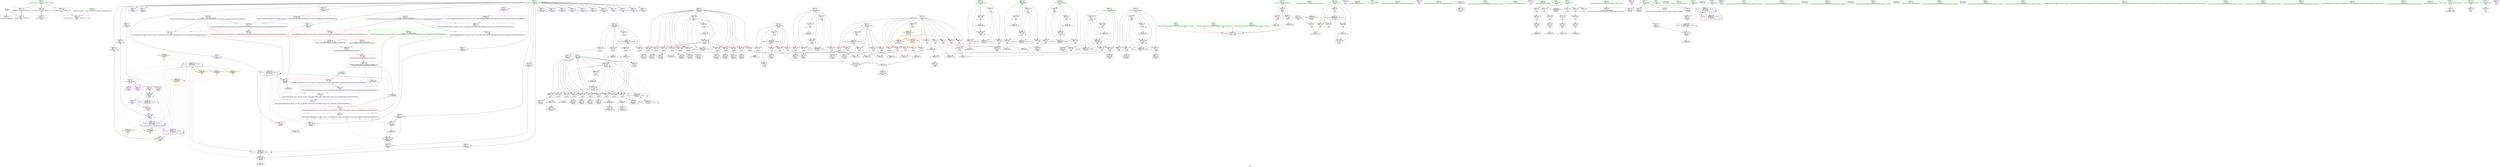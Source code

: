 digraph "SVFG" {
	label="SVFG";

	Node0x55fb1c7f4250 [shape=record,color=grey,label="{NodeID: 0\nNullPtr}"];
	Node0x55fb1c7f4250 -> Node0x55fb1c801140[style=solid];
	Node0x55fb1c7f4250 -> Node0x55fb1c80dbe0[style=solid];
	Node0x55fb1c83c930 [shape=record,color=yellow,style=double,label="{NodeID: 526\n14V_13 = CSCHI(MR_14V_2)\npts\{180000 \}\nCS[]|{<s0>21}}"];
	Node0x55fb1c83c930:s0 -> Node0x55fb1c831e50[style=dashed,color=red];
	Node0x55fb1c8291f0 [shape=record,color=yellow,style=double,label="{NodeID: 443\n2V_1 = ENCHI(MR_2V_0)\npts\{10 \}\nFun[_Z4movev]}"];
	Node0x55fb1c8291f0 -> Node0x55fb1c806ec0[style=dashed];
	Node0x55fb1c8291f0 -> Node0x55fb1c806f90[style=dashed];
	Node0x55fb1c815140 [shape=record,color=grey,label="{NodeID: 360\n75 = cmp(74, 76, )\n}"];
	Node0x55fb1c80f2d0 [shape=record,color=blue,label="{NodeID: 277\n327\<--9\ni\<--\nmain\n}"];
	Node0x55fb1c80f2d0 -> Node0x55fb1c8049e0[style=dashed];
	Node0x55fb1c80f2d0 -> Node0x55fb1c804ab0[style=dashed];
	Node0x55fb1c80f2d0 -> Node0x55fb1c804b80[style=dashed];
	Node0x55fb1c80f2d0 -> Node0x55fb1c80f540[style=dashed];
	Node0x55fb1c80f2d0 -> Node0x55fb1c832d50[style=dashed];
	Node0x55fb1c802fe0 [shape=record,color=red,label="{NodeID: 194\n252\<--163\n\<--j\n_Z4movev\n}"];
	Node0x55fb1c802fe0 -> Node0x55fb1c8027c0[style=solid];
	Node0x55fb1c7ff9c0 [shape=record,color=purple,label="{NodeID: 111\n102\<--17\narrayidx8\<--mat\n_Z3roti\n}"];
	Node0x55fb1c7ff9c0 -> Node0x55fb1c808310[style=solid];
	Node0x55fb1c7fe3e0 [shape=record,color=green,label="{NodeID: 28\n35\<--36\n__cxx_global_var_init\<--__cxx_global_var_init_field_insensitive\n}"];
	Node0x55fb1c8046a0 [shape=record,color=red,label="{NodeID: 222\n343\<--323\n\<--T\nmain\n}"];
	Node0x55fb1c8046a0 -> Node0x55fb1c8161c0[style=solid];
	Node0x55fb1c806160 [shape=record,color=purple,label="{NodeID: 139\n378\<--22\n\<--.str\nmain\n}"];
	Node0x55fb1c800c70 [shape=record,color=green,label="{NodeID: 56\n338\<--339\nscanf\<--scanf_field_insensitive\n}"];
	Node0x55fb1c831450 [shape=record,color=black,label="{NodeID: 416\nMR_21V_2 = PHI(MR_21V_4, MR_21V_1, )\npts\{164 \}\n}"];
	Node0x55fb1c831450 -> Node0x55fb1c80e6a0[style=dashed];
	Node0x55fb1c80dce0 [shape=record,color=blue,label="{NodeID: 250\n61\<--60\nx.addr\<--x\n_Z3roti\n}"];
	Node0x55fb1c80dce0 -> Node0x55fb1c807470[style=dashed];
	Node0x55fb1c80dce0 -> Node0x55fb1c807540[style=dashed];
	Node0x55fb1c807880 [shape=record,color=red,label="{NodeID: 167\n117\<--65\n\<--i\n_Z3roti\n}"];
	Node0x55fb1c807880 -> Node0x55fb1c8146c0[style=solid];
	Node0x55fb1c802480 [shape=record,color=black,label="{NodeID: 84\n236\<--235\nidxprom33\<--\n_Z4movev\n}"];
	Node0x55fb1c7d6230 [shape=record,color=green,label="{NodeID: 1\n7\<--1\n__dso_handle\<--dummyObj\nGlob }"];
	Node0x55fb1c83ca90 [shape=record,color=yellow,style=double,label="{NodeID: 527\n14V_14 = CSCHI(MR_14V_13)\npts\{180000 \}\nCS[]|{<s0>22}}"];
	Node0x55fb1c83ca90:s0 -> Node0x55fb1c837590[style=dashed,color=red];
	Node0x55fb1c8152c0 [shape=record,color=grey,label="{NodeID: 361\n443 = cmp(441, 442, )\n}"];
	Node0x55fb1c80f3a0 [shape=record,color=blue,label="{NodeID: 278\n329\<--9\nj\<--\nmain\n}"];
	Node0x55fb1c80f3a0 -> Node0x55fb1c804c50[style=dashed];
	Node0x55fb1c80f3a0 -> Node0x55fb1c804d20[style=dashed];
	Node0x55fb1c80f3a0 -> Node0x55fb1c80ccf0[style=dashed];
	Node0x55fb1c80f3a0 -> Node0x55fb1c80f3a0[style=dashed];
	Node0x55fb1c80f3a0 -> Node0x55fb1c80f470[style=dashed];
	Node0x55fb1c80f3a0 -> Node0x55fb1c833250[style=dashed];
	Node0x55fb1c8030b0 [shape=record,color=red,label="{NodeID: 195\n259\<--163\n\<--j\n_Z4movev\n}"];
	Node0x55fb1c8030b0 -> Node0x55fb1c802960[style=solid];
	Node0x55fb1c7ffa90 [shape=record,color=purple,label="{NodeID: 112\n142\<--17\narrayidx29\<--mat\n_Z3roti\n}"];
	Node0x55fb1c7fe4e0 [shape=record,color=green,label="{NodeID: 29\n39\<--40\n_ZNSt8ios_base4InitC1Ev\<--_ZNSt8ios_base4InitC1Ev_field_insensitive\n}"];
	Node0x55fb1c804770 [shape=record,color=red,label="{NodeID: 223\n342\<--325\n\<--cc\nmain\n}"];
	Node0x55fb1c804770 -> Node0x55fb1c8161c0[style=solid];
	Node0x55fb1c806230 [shape=record,color=purple,label="{NodeID: 140\n353\<--24\n\<--.str.1\nmain\n}"];
	Node0x55fb1c800d70 [shape=record,color=green,label="{NodeID: 57\n350\<--351\nllvm.memset.p0i8.i64\<--llvm.memset.p0i8.i64_field_insensitive\n}"];
	Node0x55fb1c831950 [shape=record,color=black,label="{NodeID: 417\nMR_23V_2 = PHI(MR_23V_3, MR_23V_1, )\npts\{166 \}\n}"];
	Node0x55fb1c831950 -> Node0x55fb1c80e770[style=dashed];
	Node0x55fb1c831950 -> Node0x55fb1c82d850[style=dashed];
	Node0x55fb1c831950 -> Node0x55fb1c831950[style=dashed];
	Node0x55fb1c812620 [shape=record,color=black,label="{NodeID: 334\n457 = PHI(458, 459, )\n}"];
	Node0x55fb1c812620 -> Node0x55fb1c800290[style=solid];
	Node0x55fb1c80ddb0 [shape=record,color=blue,label="{NodeID: 251\n65\<--9\ni\<--\n_Z3roti\n}"];
	Node0x55fb1c80ddb0 -> Node0x55fb1c824b50[style=dashed];
	Node0x55fb1c807950 [shape=record,color=red,label="{NodeID: 168\n90\<--67\n\<--j\n_Z3roti\n}"];
	Node0x55fb1c807950 -> Node0x55fb1c814cc0[style=solid];
	Node0x55fb1c802550 [shape=record,color=black,label="{NodeID: 85\n241\<--240\nidxprom36\<--add35\n_Z4movev\n}"];
	Node0x55fb1c7ea7d0 [shape=record,color=green,label="{NodeID: 2\n9\<--1\n\<--dummyObj\nCan only get source location for instruction, argument, global var or function.}"];
	Node0x55fb1c815440 [shape=record,color=grey,label="{NodeID: 362\n247 = cmp(238, 246, )\n}"];
	Node0x55fb1c80f470 [shape=record,color=blue,label="{NodeID: 279\n329\<--382\nj\<--inc\nmain\n}"];
	Node0x55fb1c80f470 -> Node0x55fb1c804c50[style=dashed];
	Node0x55fb1c80f470 -> Node0x55fb1c804d20[style=dashed];
	Node0x55fb1c80f470 -> Node0x55fb1c80ccf0[style=dashed];
	Node0x55fb1c80f470 -> Node0x55fb1c80f3a0[style=dashed];
	Node0x55fb1c80f470 -> Node0x55fb1c80f470[style=dashed];
	Node0x55fb1c80f470 -> Node0x55fb1c833250[style=dashed];
	Node0x55fb1c803180 [shape=record,color=red,label="{NodeID: 196\n269\<--163\n\<--j\n_Z4movev\n}"];
	Node0x55fb1c803180 -> Node0x55fb1c802b00[style=solid];
	Node0x55fb1c7ffb60 [shape=record,color=purple,label="{NodeID: 113\n145\<--17\narrayidx31\<--mat\n_Z3roti\n}"];
	Node0x55fb1c7ffb60 -> Node0x55fb1c80e360[style=solid];
	Node0x55fb1c7fe5e0 [shape=record,color=green,label="{NodeID: 30\n45\<--46\n__cxa_atexit\<--__cxa_atexit_field_insensitive\n}"];
	Node0x55fb1c804840 [shape=record,color=red,label="{NodeID: 224\n352\<--325\n\<--cc\nmain\n}"];
	Node0x55fb1c806300 [shape=record,color=purple,label="{NodeID: 141\n357\<--26\n\<--.str.2\nmain\n}"];
	Node0x55fb1c800e70 [shape=record,color=green,label="{NodeID: 58\n355\<--356\nprintf\<--printf_field_insensitive\n}"];
	Node0x55fb1c831e50 [shape=record,color=black,label="{NodeID: 418\nMR_14V_2 = PHI(MR_14V_3, MR_14V_1, )\npts\{180000 \}\n|{|<s4>13|<s5>13|<s6>15|<s7>18|<s8>21}}"];
	Node0x55fb1c831e50 -> Node0x55fb1c803c10[style=dashed];
	Node0x55fb1c831e50 -> Node0x55fb1c82ab50[style=dashed];
	Node0x55fb1c831e50 -> Node0x55fb1c82dd50[style=dashed];
	Node0x55fb1c831e50 -> Node0x55fb1c831e50[style=dashed];
	Node0x55fb1c831e50:s4 -> Node0x55fb1c80d670[style=dashed,color=blue];
	Node0x55fb1c831e50:s5 -> Node0x55fb1c834150[style=dashed,color=blue];
	Node0x55fb1c831e50:s6 -> Node0x55fb1c83c090[style=dashed,color=blue];
	Node0x55fb1c831e50:s7 -> Node0x55fb1c83c590[style=dashed,color=blue];
	Node0x55fb1c831e50:s8 -> Node0x55fb1c83ca90[style=dashed,color=blue];
	Node0x55fb1c812bc0 [shape=record,color=grey,label="{NodeID: 335\n98 = Binary(97, 76, )\n}"];
	Node0x55fb1c812bc0 -> Node0x55fb1c812d40[style=solid];
	Node0x55fb1c80de80 [shape=record,color=blue,label="{NodeID: 252\n67\<--9\nj\<--\n_Z3roti\n}"];
	Node0x55fb1c80de80 -> Node0x55fb1c807950[style=dashed];
	Node0x55fb1c80de80 -> Node0x55fb1c807a20[style=dashed];
	Node0x55fb1c80de80 -> Node0x55fb1c807af0[style=dashed];
	Node0x55fb1c80de80 -> Node0x55fb1c807bc0[style=dashed];
	Node0x55fb1c80de80 -> Node0x55fb1c80e020[style=dashed];
	Node0x55fb1c80de80 -> Node0x55fb1c8090e0[style=dashed];
	Node0x55fb1c807a20 [shape=record,color=red,label="{NodeID: 169\n94\<--67\n\<--j\n_Z3roti\n}"];
	Node0x55fb1c807a20 -> Node0x55fb1c801510[style=solid];
	Node0x55fb1c802620 [shape=record,color=black,label="{NodeID: 86\n244\<--243\nidxprom38\<--\n_Z4movev\n}"];
	Node0x55fb1c7d6d50 [shape=record,color=green,label="{NodeID: 3\n22\<--1\n.str\<--dummyObj\nGlob }"];
	Node0x55fb1c8155c0 [shape=record,color=grey,label="{NodeID: 363\n412 = cmp(411, 413, )\n}"];
	Node0x55fb1c80f540 [shape=record,color=blue,label="{NodeID: 280\n327\<--387\ni\<--inc13\nmain\n}"];
	Node0x55fb1c80f540 -> Node0x55fb1c8049e0[style=dashed];
	Node0x55fb1c80f540 -> Node0x55fb1c804ab0[style=dashed];
	Node0x55fb1c80f540 -> Node0x55fb1c804b80[style=dashed];
	Node0x55fb1c80f540 -> Node0x55fb1c80f540[style=dashed];
	Node0x55fb1c80f540 -> Node0x55fb1c832d50[style=dashed];
	Node0x55fb1c803250 [shape=record,color=red,label="{NodeID: 197\n281\<--163\n\<--j\n_Z4movev\n}"];
	Node0x55fb1c803250 -> Node0x55fb1c814240[style=solid];
	Node0x55fb1c7ffc30 [shape=record,color=purple,label="{NodeID: 114\n181\<--17\narrayidx\<--mat\n_Z4movev\n}"];
	Node0x55fb1c7fe6e0 [shape=record,color=green,label="{NodeID: 31\n44\<--50\n_ZNSt8ios_base4InitD1Ev\<--_ZNSt8ios_base4InitD1Ev_field_insensitive\n}"];
	Node0x55fb1c7fe6e0 -> Node0x55fb1c801410[style=solid];
	Node0x55fb1c804910 [shape=record,color=red,label="{NodeID: 225\n474\<--325\n\<--cc\nmain\n}"];
	Node0x55fb1c804910 -> Node0x55fb1c813940[style=solid];
	Node0x55fb1c8063d0 [shape=record,color=purple,label="{NodeID: 142\n461\<--28\n\<--.str.3\nmain\n}"];
	Node0x55fb1c800f70 [shape=record,color=green,label="{NodeID: 59\n492\<--493\n__t.addr\<--__t.addr_field_insensitive\n_ZSt4moveIRiEONSt16remove_referenceIT_E4typeEOS2_\n}"];
	Node0x55fb1c800f70 -> Node0x55fb1c80d740[style=solid];
	Node0x55fb1c800f70 -> Node0x55fb1c80fa20[style=solid];
	Node0x55fb1c832350 [shape=record,color=black,label="{NodeID: 419\nMR_26V_2 = PHI(MR_26V_3, MR_26V_1, )\npts\{210000 \}\n|{|<s4>13|<s5>15|<s6>18|<s7>21}}"];
	Node0x55fb1c832350 -> Node0x55fb1c803db0[style=dashed];
	Node0x55fb1c832350 -> Node0x55fb1c80e840[style=dashed];
	Node0x55fb1c832350 -> Node0x55fb1c82e250[style=dashed];
	Node0x55fb1c832350 -> Node0x55fb1c832350[style=dashed];
	Node0x55fb1c832350:s4 -> Node0x55fb1c834650[style=dashed,color=blue];
	Node0x55fb1c832350:s5 -> Node0x55fb1c834650[style=dashed,color=blue];
	Node0x55fb1c832350:s6 -> Node0x55fb1c834650[style=dashed,color=blue];
	Node0x55fb1c832350:s7 -> Node0x55fb1c834650[style=dashed,color=blue];
	Node0x55fb1c812d40 [shape=record,color=grey,label="{NodeID: 336\n100 = Binary(98, 99, )\n}"];
	Node0x55fb1c812d40 -> Node0x55fb1c8015e0[style=solid];
	Node0x55fb1c80df50 [shape=record,color=blue,label="{NodeID: 253\n109\<--103\narrayidx12\<--\n_Z3roti\n}"];
	Node0x55fb1c80df50 -> Node0x55fb1c80df50[style=dashed];
	Node0x55fb1c80df50 -> Node0x55fb1c8095e0[style=dashed];
	Node0x55fb1c807af0 [shape=record,color=red,label="{NodeID: 170\n107\<--67\n\<--j\n_Z3roti\n}"];
	Node0x55fb1c807af0 -> Node0x55fb1c801780[style=solid];
	Node0x55fb1c8026f0 [shape=record,color=black,label="{NodeID: 87\n250\<--249\nidxprom42\<--\n_Z4movev\n}"];
	Node0x55fb1c7f33f0 [shape=record,color=green,label="{NodeID: 4\n24\<--1\n.str.1\<--dummyObj\nGlob }"];
	Node0x55fb1c8544f0 [shape=record,color=black,label="{NodeID: 530\n42 = PHI()\n}"];
	Node0x55fb1c815740 [shape=record,color=grey,label="{NodeID: 364\n455 = cmp(452, 454, )\n}"];
	Node0x55fb1c815740 -> Node0x55fb1c8001c0[style=solid];
	Node0x55fb1c80f610 [shape=record,color=blue,label="{NodeID: 281\n331\<--9\ni30\<--\nmain\n}"];
	Node0x55fb1c80f610 -> Node0x55fb1c80cd80[style=dashed];
	Node0x55fb1c80f610 -> Node0x55fb1c80ce50[style=dashed];
	Node0x55fb1c80f610 -> Node0x55fb1c80cf20[style=dashed];
	Node0x55fb1c80f610 -> Node0x55fb1c80f880[style=dashed];
	Node0x55fb1c80f610 -> Node0x55fb1c833750[style=dashed];
	Node0x55fb1c803320 [shape=record,color=red,label="{NodeID: 198\n193\<--165\n\<--k\n_Z4movev\n}"];
	Node0x55fb1c803320 -> Node0x55fb1c816940[style=solid];
	Node0x55fb1c804e60 [shape=record,color=purple,label="{NodeID: 115\n184\<--17\narrayidx5\<--mat\n_Z4movev\n}"];
	Node0x55fb1c804e60 -> Node0x55fb1c803c10[style=solid];
	Node0x55fb1c7fe7e0 [shape=record,color=green,label="{NodeID: 32\n57\<--58\n_Z3roti\<--_Z3roti_field_insensitive\n}"];
	Node0x55fb1c8049e0 [shape=record,color=red,label="{NodeID: 226\n362\<--327\n\<--i\nmain\n}"];
	Node0x55fb1c8049e0 -> Node0x55fb1c815a40[style=solid];
	Node0x55fb1c8064a0 [shape=record,color=purple,label="{NodeID: 143\n501\<--30\nllvm.global_ctors_0\<--llvm.global_ctors\nGlob }"];
	Node0x55fb1c8064a0 -> Node0x55fb1c80d9e0[style=solid];
	Node0x55fb1c801040 [shape=record,color=green,label="{NodeID: 60\n32\<--497\n_GLOBAL__sub_I_peterz_1_0.cpp\<--_GLOBAL__sub_I_peterz_1_0.cpp_field_insensitive\n}"];
	Node0x55fb1c801040 -> Node0x55fb1c80dae0[style=solid];
	Node0x55fb1c832850 [shape=record,color=black,label="{NodeID: 420\nMR_40V_3 = PHI(MR_40V_4, MR_40V_2, )\npts\{326 \}\n}"];
	Node0x55fb1c832850 -> Node0x55fb1c804770[style=dashed];
	Node0x55fb1c832850 -> Node0x55fb1c804840[style=dashed];
	Node0x55fb1c832850 -> Node0x55fb1c804910[style=dashed];
	Node0x55fb1c832850 -> Node0x55fb1c80f950[style=dashed];
	Node0x55fb1c812ec0 [shape=record,color=grey,label="{NodeID: 337\n212 = Binary(211, 76, )\n}"];
	Node0x55fb1c812ec0 -> Node0x55fb1c802070[style=solid];
	Node0x55fb1c80e020 [shape=record,color=blue,label="{NodeID: 254\n67\<--113\nj\<--inc\n_Z3roti\n}"];
	Node0x55fb1c80e020 -> Node0x55fb1c807950[style=dashed];
	Node0x55fb1c80e020 -> Node0x55fb1c807a20[style=dashed];
	Node0x55fb1c80e020 -> Node0x55fb1c807af0[style=dashed];
	Node0x55fb1c80e020 -> Node0x55fb1c807bc0[style=dashed];
	Node0x55fb1c80e020 -> Node0x55fb1c80e020[style=dashed];
	Node0x55fb1c80e020 -> Node0x55fb1c8090e0[style=dashed];
	Node0x55fb1c807bc0 [shape=record,color=red,label="{NodeID: 171\n112\<--67\n\<--j\n_Z3roti\n}"];
	Node0x55fb1c807bc0 -> Node0x55fb1c814540[style=solid];
	Node0x55fb1c8027c0 [shape=record,color=black,label="{NodeID: 88\n253\<--252\nidxprom44\<--\n_Z4movev\n}"];
	Node0x55fb1c7f31e0 [shape=record,color=green,label="{NodeID: 5\n26\<--1\n.str.2\<--dummyObj\nGlob }"];
	Node0x55fb1c854420 [shape=record,color=black,label="{NodeID: 531\n359 = PHI()\n}"];
	Node0x55fb1c8158c0 [shape=record,color=grey,label="{NodeID: 365\n423 = cmp(422, 424, )\n}"];
	Node0x55fb1c80f6e0 [shape=record,color=blue,label="{NodeID: 282\n333\<--9\nj34\<--\nmain\n}"];
	Node0x55fb1c80f6e0 -> Node0x55fb1c80cff0[style=dashed];
	Node0x55fb1c80f6e0 -> Node0x55fb1c80d0c0[style=dashed];
	Node0x55fb1c80f6e0 -> Node0x55fb1c80d190[style=dashed];
	Node0x55fb1c80f6e0 -> Node0x55fb1c80d260[style=dashed];
	Node0x55fb1c80f6e0 -> Node0x55fb1c80f6e0[style=dashed];
	Node0x55fb1c80f6e0 -> Node0x55fb1c80f7b0[style=dashed];
	Node0x55fb1c80f6e0 -> Node0x55fb1c833c50[style=dashed];
	Node0x55fb1c8033f0 [shape=record,color=red,label="{NodeID: 199\n196\<--165\n\<--k\n_Z4movev\n}"];
	Node0x55fb1c8033f0 -> Node0x55fb1c801d30[style=solid];
	Node0x55fb1c804ef0 [shape=record,color=purple,label="{NodeID: 116\n198\<--17\narrayidx10\<--mat\n_Z4movev\n}"];
	Node0x55fb1c7fe8e0 [shape=record,color=green,label="{NodeID: 33\n61\<--62\nx.addr\<--x.addr_field_insensitive\n_Z3roti\n}"];
	Node0x55fb1c7fe8e0 -> Node0x55fb1c807470[style=solid];
	Node0x55fb1c7fe8e0 -> Node0x55fb1c807540[style=solid];
	Node0x55fb1c7fe8e0 -> Node0x55fb1c80dce0[style=solid];
	Node0x55fb1c804ab0 [shape=record,color=red,label="{NodeID: 227\n372\<--327\n\<--i\nmain\n}"];
	Node0x55fb1c804ab0 -> Node0x55fb1c802bd0[style=solid];
	Node0x55fb1c806570 [shape=record,color=purple,label="{NodeID: 144\n502\<--30\nllvm.global_ctors_1\<--llvm.global_ctors\nGlob }"];
	Node0x55fb1c806570 -> Node0x55fb1c80dae0[style=solid];
	Node0x55fb1c801140 [shape=record,color=black,label="{NodeID: 61\n2\<--3\ndummyVal\<--dummyVal\n}"];
	Node0x55fb1c832d50 [shape=record,color=black,label="{NodeID: 421\nMR_42V_2 = PHI(MR_42V_4, MR_42V_1, )\npts\{328 \}\n}"];
	Node0x55fb1c832d50 -> Node0x55fb1c80f2d0[style=dashed];
	Node0x55fb1c813040 [shape=record,color=grey,label="{NodeID: 338\n79 = Binary(78, 76, )\n|{<s0>3}}"];
	Node0x55fb1c813040:s0 -> Node0x55fb1c857620[style=solid,color=red];
	Node0x55fb1c80e0f0 [shape=record,color=blue,label="{NodeID: 255\n65\<--118\ni\<--inc14\n_Z3roti\n}"];
	Node0x55fb1c80e0f0 -> Node0x55fb1c824b50[style=dashed];
	Node0x55fb1c807c90 [shape=record,color=red,label="{NodeID: 172\n123\<--69\n\<--i16\n_Z3roti\n}"];
	Node0x55fb1c807c90 -> Node0x55fb1c8167c0[style=solid];
	Node0x55fb1c802890 [shape=record,color=black,label="{NodeID: 89\n257\<--256\nidxprom46\<--\n_Z4movev\n}"];
	Node0x55fb1c7f3270 [shape=record,color=green,label="{NodeID: 6\n28\<--1\n.str.3\<--dummyObj\nGlob }"];
	Node0x55fb1c8568f0 [shape=record,color=black,label="{NodeID: 532\n303 = PHI(490, )\n}"];
	Node0x55fb1c8568f0 -> Node0x55fb1c804430[style=solid];
	Node0x55fb1c837020 [shape=record,color=yellow,style=double,label="{NodeID: 449\n2V_1 = ENCHI(MR_2V_0)\npts\{10 \}\nFun[_Z3roti]|{|<s5>3}}"];
	Node0x55fb1c837020 -> Node0x55fb1c806ab0[style=dashed];
	Node0x55fb1c837020 -> Node0x55fb1c806b80[style=dashed];
	Node0x55fb1c837020 -> Node0x55fb1c806c50[style=dashed];
	Node0x55fb1c837020 -> Node0x55fb1c806d20[style=dashed];
	Node0x55fb1c837020 -> Node0x55fb1c806df0[style=dashed];
	Node0x55fb1c837020:s5 -> Node0x55fb1c837020[style=dashed,color=red];
	Node0x55fb1c815a40 [shape=record,color=grey,label="{NodeID: 366\n364 = cmp(362, 363, )\n}"];
	Node0x55fb1c80f7b0 [shape=record,color=blue,label="{NodeID: 283\n333\<--465\nj34\<--inc46\nmain\n}"];
	Node0x55fb1c80f7b0 -> Node0x55fb1c80cff0[style=dashed];
	Node0x55fb1c80f7b0 -> Node0x55fb1c80d0c0[style=dashed];
	Node0x55fb1c80f7b0 -> Node0x55fb1c80d190[style=dashed];
	Node0x55fb1c80f7b0 -> Node0x55fb1c80d260[style=dashed];
	Node0x55fb1c80f7b0 -> Node0x55fb1c80f6e0[style=dashed];
	Node0x55fb1c80f7b0 -> Node0x55fb1c80f7b0[style=dashed];
	Node0x55fb1c80f7b0 -> Node0x55fb1c833c50[style=dashed];
	Node0x55fb1c8034c0 [shape=record,color=red,label="{NodeID: 200\n205\<--165\n\<--k\n_Z4movev\n}"];
	Node0x55fb1c8034c0 -> Node0x55fb1c801ed0[style=solid];
	Node0x55fb1c804f80 [shape=record,color=purple,label="{NodeID: 117\n201\<--17\narrayidx12\<--mat\n_Z4movev\n}"];
	Node0x55fb1c804f80 -> Node0x55fb1c803ce0[style=solid];
	Node0x55fb1c7fe9b0 [shape=record,color=green,label="{NodeID: 34\n63\<--64\nb\<--b_field_insensitive\n_Z3roti\n}"];
	Node0x55fb1c7fe9b0 -> Node0x55fb1c806770[style=solid];
	Node0x55fb1c7fe9b0 -> Node0x55fb1c806840[style=solid];
	Node0x55fb1c7fe9b0 -> Node0x55fb1c806910[style=solid];
	Node0x55fb1c7fe9b0 -> Node0x55fb1c8069e0[style=solid];
	Node0x55fb1c804b80 [shape=record,color=red,label="{NodeID: 228\n386\<--327\n\<--i\nmain\n}"];
	Node0x55fb1c804b80 -> Node0x55fb1c814840[style=solid];
	Node0x55fb1c806670 [shape=record,color=purple,label="{NodeID: 145\n503\<--30\nllvm.global_ctors_2\<--llvm.global_ctors\nGlob }"];
	Node0x55fb1c806670 -> Node0x55fb1c80dbe0[style=solid];
	Node0x55fb1c801240 [shape=record,color=black,label="{NodeID: 62\n320\<--9\nmain_ret\<--\nmain\n}"];
	Node0x55fb1c833250 [shape=record,color=black,label="{NodeID: 422\nMR_44V_2 = PHI(MR_44V_3, MR_44V_1, )\npts\{330 \}\n}"];
	Node0x55fb1c833250 -> Node0x55fb1c80f3a0[style=dashed];
	Node0x55fb1c833250 -> Node0x55fb1c833250[style=dashed];
	Node0x55fb1c8131c0 [shape=record,color=grey,label="{NodeID: 339\n454 = Binary(453, 76, )\n}"];
	Node0x55fb1c8131c0 -> Node0x55fb1c815740[style=solid];
	Node0x55fb1c80e1c0 [shape=record,color=blue,label="{NodeID: 256\n69\<--9\ni16\<--\n_Z3roti\n}"];
	Node0x55fb1c80e1c0 -> Node0x55fb1c82e750[style=dashed];
	Node0x55fb1c807d60 [shape=record,color=red,label="{NodeID: 173\n133\<--69\n\<--i16\n_Z3roti\n}"];
	Node0x55fb1c807d60 -> Node0x55fb1c801850[style=solid];
	Node0x55fb1c802960 [shape=record,color=black,label="{NodeID: 90\n260\<--259\nidxprom48\<--\n_Z4movev\n}"];
	Node0x55fb1c7f3e60 [shape=record,color=green,label="{NodeID: 7\n31\<--1\n\<--dummyObj\nCan only get source location for instruction, argument, global var or function.}"];
	Node0x55fb1c856ae0 [shape=record,color=black,label="{NodeID: 533\n309 = PHI(490, )\n}"];
	Node0x55fb1c856ae0 -> Node0x55fb1c804500[style=solid];
	Node0x55fb1c815bc0 [shape=record,color=grey,label="{NodeID: 367\n186 = cmp(185, 9, )\n}"];
	Node0x55fb1c80f880 [shape=record,color=blue,label="{NodeID: 284\n331\<--470\ni30\<--inc49\nmain\n}"];
	Node0x55fb1c80f880 -> Node0x55fb1c80cd80[style=dashed];
	Node0x55fb1c80f880 -> Node0x55fb1c80ce50[style=dashed];
	Node0x55fb1c80f880 -> Node0x55fb1c80cf20[style=dashed];
	Node0x55fb1c80f880 -> Node0x55fb1c80f880[style=dashed];
	Node0x55fb1c80f880 -> Node0x55fb1c833750[style=dashed];
	Node0x55fb1c803590 [shape=record,color=red,label="{NodeID: 201\n211\<--165\n\<--k\n_Z4movev\n}"];
	Node0x55fb1c803590 -> Node0x55fb1c812ec0[style=solid];
	Node0x55fb1c805050 [shape=record,color=purple,label="{NodeID: 118\n207\<--17\narrayidx16\<--mat\n_Z4movev\n}"];
	Node0x55fb1c7fea80 [shape=record,color=green,label="{NodeID: 35\n65\<--66\ni\<--i_field_insensitive\n_Z3roti\n}"];
	Node0x55fb1c7fea80 -> Node0x55fb1c807610[style=solid];
	Node0x55fb1c7fea80 -> Node0x55fb1c8076e0[style=solid];
	Node0x55fb1c7fea80 -> Node0x55fb1c8077b0[style=solid];
	Node0x55fb1c7fea80 -> Node0x55fb1c807880[style=solid];
	Node0x55fb1c7fea80 -> Node0x55fb1c80ddb0[style=solid];
	Node0x55fb1c7fea80 -> Node0x55fb1c80e0f0[style=solid];
	Node0x55fb1c82ab50 [shape=record,color=black,label="{NodeID: 395\nMR_14V_4 = PHI(MR_14V_6, MR_14V_3, )\npts\{180000 \}\n|{|<s7>4|<s8>4|<s9>4}}"];
	Node0x55fb1c82ab50 -> Node0x55fb1c803ce0[style=dashed];
	Node0x55fb1c82ab50 -> Node0x55fb1c803e80[style=dashed];
	Node0x55fb1c82ab50 -> Node0x55fb1c803f50[style=dashed];
	Node0x55fb1c82ab50 -> Node0x55fb1c804020[style=dashed];
	Node0x55fb1c82ab50 -> Node0x55fb1c80e910[style=dashed];
	Node0x55fb1c82ab50 -> Node0x55fb1c82ab50[style=dashed];
	Node0x55fb1c82ab50 -> Node0x55fb1c82dd50[style=dashed];
	Node0x55fb1c82ab50:s7 -> Node0x55fb1c804430[style=dashed,color=red];
	Node0x55fb1c82ab50:s8 -> Node0x55fb1c804500[style=dashed,color=red];
	Node0x55fb1c82ab50:s9 -> Node0x55fb1c80ef90[style=dashed,color=red];
	Node0x55fb1c804c50 [shape=record,color=red,label="{NodeID: 229\n368\<--329\n\<--j\nmain\n}"];
	Node0x55fb1c804c50 -> Node0x55fb1c816640[style=solid];
	Node0x55fb1c806770 [shape=record,color=purple,label="{NodeID: 146\n106\<--63\narrayidx10\<--b\n_Z3roti\n}"];
	Node0x55fb1c801310 [shape=record,color=black,label="{NodeID: 63\n20\<--19\n\<--a\nCan only get source location for instruction, argument, global var or function.}"];
	Node0x55fb1c833750 [shape=record,color=black,label="{NodeID: 423\nMR_46V_2 = PHI(MR_46V_4, MR_46V_1, )\npts\{332 \}\n}"];
	Node0x55fb1c833750 -> Node0x55fb1c80f610[style=dashed];
	Node0x55fb1c813340 [shape=record,color=grey,label="{NodeID: 340\n240 = Binary(239, 76, )\n}"];
	Node0x55fb1c813340 -> Node0x55fb1c802550[style=solid];
	Node0x55fb1c80e290 [shape=record,color=blue,label="{NodeID: 257\n71\<--9\nj20\<--\n_Z3roti\n}"];
	Node0x55fb1c80e290 -> Node0x55fb1c807fd0[style=dashed];
	Node0x55fb1c80e290 -> Node0x55fb1c8080a0[style=dashed];
	Node0x55fb1c80e290 -> Node0x55fb1c808170[style=dashed];
	Node0x55fb1c80e290 -> Node0x55fb1c808240[style=dashed];
	Node0x55fb1c80e290 -> Node0x55fb1c80e430[style=dashed];
	Node0x55fb1c80e290 -> Node0x55fb1c82ec50[style=dashed];
	Node0x55fb1c807e30 [shape=record,color=red,label="{NodeID: 174\n140\<--69\n\<--i16\n_Z3roti\n}"];
	Node0x55fb1c807e30 -> Node0x55fb1c8019f0[style=solid];
	Node0x55fb1c802a30 [shape=record,color=black,label="{NodeID: 91\n267\<--266\nidxprom51\<--add50\n_Z4movev\n}"];
	Node0x55fb1c7f3ef0 [shape=record,color=green,label="{NodeID: 8\n76\<--1\n\<--dummyObj\nCan only get source location for instruction, argument, global var or function.|{<s0>14|<s1>22}}"];
	Node0x55fb1c7f3ef0:s0 -> Node0x55fb1c857620[style=solid,color=red];
	Node0x55fb1c7f3ef0:s1 -> Node0x55fb1c857620[style=solid,color=red];
	Node0x55fb1c856be0 [shape=record,color=black,label="{NodeID: 534\n313 = PHI(490, )\n}"];
	Node0x55fb1c856be0 -> Node0x55fb1c8045d0[style=solid];
	Node0x55fb1c815d40 [shape=record,color=grey,label="{NodeID: 368\n401 = cmp(400, 402, )\n}"];
	Node0x55fb1c80f950 [shape=record,color=blue,label="{NodeID: 285\n325\<--475\ncc\<--inc52\nmain\n}"];
	Node0x55fb1c80f950 -> Node0x55fb1c832850[style=dashed];
	Node0x55fb1c803660 [shape=record,color=red,label="{NodeID: 202\n222\<--165\n\<--k\n_Z4movev\n}"];
	Node0x55fb1c803660 -> Node0x55fb1c802210[style=solid];
	Node0x55fb1c805120 [shape=record,color=purple,label="{NodeID: 119\n210\<--17\narrayidx18\<--mat\n_Z4movev\n|{<s0>4}}"];
	Node0x55fb1c805120:s0 -> Node0x55fb1c857400[style=solid,color=red];
	Node0x55fb1c7feb50 [shape=record,color=green,label="{NodeID: 36\n67\<--68\nj\<--j_field_insensitive\n_Z3roti\n}"];
	Node0x55fb1c7feb50 -> Node0x55fb1c807950[style=solid];
	Node0x55fb1c7feb50 -> Node0x55fb1c807a20[style=solid];
	Node0x55fb1c7feb50 -> Node0x55fb1c807af0[style=solid];
	Node0x55fb1c7feb50 -> Node0x55fb1c807bc0[style=solid];
	Node0x55fb1c7feb50 -> Node0x55fb1c80de80[style=solid];
	Node0x55fb1c7feb50 -> Node0x55fb1c80e020[style=solid];
	Node0x55fb1c804d20 [shape=record,color=red,label="{NodeID: 230\n375\<--329\n\<--j\nmain\n}"];
	Node0x55fb1c804d20 -> Node0x55fb1c802ca0[style=solid];
	Node0x55fb1c806840 [shape=record,color=purple,label="{NodeID: 147\n109\<--63\narrayidx12\<--b\n_Z3roti\n}"];
	Node0x55fb1c806840 -> Node0x55fb1c80df50[style=solid];
	Node0x55fb1c801410 [shape=record,color=black,label="{NodeID: 64\n43\<--44\n\<--_ZNSt8ios_base4InitD1Ev\nCan only get source location for instruction, argument, global var or function.}"];
	Node0x55fb1c833c50 [shape=record,color=black,label="{NodeID: 424\nMR_48V_2 = PHI(MR_48V_3, MR_48V_1, )\npts\{334 \}\n}"];
	Node0x55fb1c833c50 -> Node0x55fb1c80f6e0[style=dashed];
	Node0x55fb1c833c50 -> Node0x55fb1c833c50[style=dashed];
	Node0x55fb1c8134c0 [shape=record,color=grey,label="{NodeID: 341\n470 = Binary(469, 76, )\n}"];
	Node0x55fb1c8134c0 -> Node0x55fb1c80f880[style=solid];
	Node0x55fb1c80e360 [shape=record,color=blue,label="{NodeID: 258\n145\<--139\narrayidx31\<--\n_Z3roti\n}"];
	Node0x55fb1c80e360 -> Node0x55fb1c80e360[style=dashed];
	Node0x55fb1c80e360 -> Node0x55fb1c82f150[style=dashed];
	Node0x55fb1c807f00 [shape=record,color=red,label="{NodeID: 175\n153\<--69\n\<--i16\n_Z3roti\n}"];
	Node0x55fb1c807f00 -> Node0x55fb1c813c40[style=solid];
	Node0x55fb1c802b00 [shape=record,color=black,label="{NodeID: 92\n270\<--269\nidxprom53\<--\n_Z4movev\n}"];
	Node0x55fb1c7d6b00 [shape=record,color=green,label="{NodeID: 9\n277\<--1\n\<--dummyObj\nCan only get source location for instruction, argument, global var or function.}"];
	Node0x55fb1c856d20 [shape=record,color=black,label="{NodeID: 535\n337 = PHI()\n}"];
	Node0x55fb1c815ec0 [shape=record,color=grey,label="{NodeID: 369\n203 = cmp(202, 9, )\n}"];
	Node0x55fb1c80fa20 [shape=record,color=blue,label="{NodeID: 286\n492\<--491\n__t.addr\<--__t\n_ZSt4moveIRiEONSt16remove_referenceIT_E4typeEOS2_\n}"];
	Node0x55fb1c80fa20 -> Node0x55fb1c80d740[style=dashed];
	Node0x55fb1c803730 [shape=record,color=red,label="{NodeID: 203\n232\<--165\n\<--k\n_Z4movev\n}"];
	Node0x55fb1c803730 -> Node0x55fb1c8023b0[style=solid];
	Node0x55fb1c8051f0 [shape=record,color=purple,label="{NodeID: 120\n214\<--17\narrayidx20\<--mat\n_Z4movev\n}"];
	Node0x55fb1c7fec20 [shape=record,color=green,label="{NodeID: 37\n69\<--70\ni16\<--i16_field_insensitive\n_Z3roti\n}"];
	Node0x55fb1c7fec20 -> Node0x55fb1c807c90[style=solid];
	Node0x55fb1c7fec20 -> Node0x55fb1c807d60[style=solid];
	Node0x55fb1c7fec20 -> Node0x55fb1c807e30[style=solid];
	Node0x55fb1c7fec20 -> Node0x55fb1c807f00[style=solid];
	Node0x55fb1c7fec20 -> Node0x55fb1c80e1c0[style=solid];
	Node0x55fb1c7fec20 -> Node0x55fb1c80e500[style=solid];
	Node0x55fb1c80ccf0 [shape=record,color=red,label="{NodeID: 231\n381\<--329\n\<--j\nmain\n}"];
	Node0x55fb1c80ccf0 -> Node0x55fb1c8149c0[style=solid];
	Node0x55fb1c806910 [shape=record,color=purple,label="{NodeID: 148\n135\<--63\narrayidx25\<--b\n_Z3roti\n}"];
	Node0x55fb1c801510 [shape=record,color=black,label="{NodeID: 65\n95\<--94\nidxprom\<--\n_Z3roti\n}"];
	Node0x55fb1c834150 [shape=record,color=black,label="{NodeID: 425\nMR_14V_2 = PHI(MR_14V_4, MR_14V_1, )\npts\{180000 \}\n|{|<s2>13|<s3>14|<s4>17|<s5>20}}"];
	Node0x55fb1c834150 -> Node0x55fb1c80d670[style=dashed];
	Node0x55fb1c834150 -> Node0x55fb1c834150[style=dashed];
	Node0x55fb1c834150:s2 -> Node0x55fb1c831e50[style=dashed,color=red];
	Node0x55fb1c834150:s3 -> Node0x55fb1c837590[style=dashed,color=red];
	Node0x55fb1c834150:s4 -> Node0x55fb1c837590[style=dashed,color=red];
	Node0x55fb1c834150:s5 -> Node0x55fb1c837590[style=dashed,color=red];
	Node0x55fb1c813640 [shape=record,color=grey,label="{NodeID: 342\n149 = Binary(148, 76, )\n}"];
	Node0x55fb1c813640 -> Node0x55fb1c80e430[style=solid];
	Node0x55fb1c80e430 [shape=record,color=blue,label="{NodeID: 259\n71\<--149\nj20\<--inc33\n_Z3roti\n}"];
	Node0x55fb1c80e430 -> Node0x55fb1c807fd0[style=dashed];
	Node0x55fb1c80e430 -> Node0x55fb1c8080a0[style=dashed];
	Node0x55fb1c80e430 -> Node0x55fb1c808170[style=dashed];
	Node0x55fb1c80e430 -> Node0x55fb1c808240[style=dashed];
	Node0x55fb1c80e430 -> Node0x55fb1c80e430[style=dashed];
	Node0x55fb1c80e430 -> Node0x55fb1c82ec50[style=dashed];
	Node0x55fb1c807fd0 [shape=record,color=red,label="{NodeID: 176\n129\<--71\n\<--j20\n_Z3roti\n}"];
	Node0x55fb1c807fd0 -> Node0x55fb1c816ac0[style=solid];
	Node0x55fb1c802bd0 [shape=record,color=black,label="{NodeID: 93\n373\<--372\nidxprom\<--\nmain\n}"];
	Node0x55fb1c7d6b90 [shape=record,color=green,label="{NodeID: 10\n347\<--1\n\<--dummyObj\nCan only get source location for instruction, argument, global var or function.}"];
	Node0x55fb1c856df0 [shape=record,color=black,label="{NodeID: 536\n354 = PHI()\n}"];
	Node0x55fb1c816040 [shape=record,color=grey,label="{NodeID: 370\n393 = cmp(392, 394, )\n}"];
	Node0x55fb1c803800 [shape=record,color=red,label="{NodeID: 204\n239\<--165\n\<--k\n_Z4movev\n}"];
	Node0x55fb1c803800 -> Node0x55fb1c813340[style=solid];
	Node0x55fb1c8052c0 [shape=record,color=purple,label="{NodeID: 121\n217\<--17\narrayidx22\<--mat\n_Z4movev\n|{<s0>4}}"];
	Node0x55fb1c8052c0:s0 -> Node0x55fb1c857510[style=solid,color=red];
	Node0x55fb1c7fecf0 [shape=record,color=green,label="{NodeID: 38\n71\<--72\nj20\<--j20_field_insensitive\n_Z3roti\n}"];
	Node0x55fb1c7fecf0 -> Node0x55fb1c807fd0[style=solid];
	Node0x55fb1c7fecf0 -> Node0x55fb1c8080a0[style=solid];
	Node0x55fb1c7fecf0 -> Node0x55fb1c808170[style=solid];
	Node0x55fb1c7fecf0 -> Node0x55fb1c808240[style=solid];
	Node0x55fb1c7fecf0 -> Node0x55fb1c80e290[style=solid];
	Node0x55fb1c7fecf0 -> Node0x55fb1c80e430[style=solid];
	Node0x55fb1c80cd80 [shape=record,color=red,label="{NodeID: 232\n435\<--331\n\<--i30\nmain\n}"];
	Node0x55fb1c80cd80 -> Node0x55fb1c814fc0[style=solid];
	Node0x55fb1c8069e0 [shape=record,color=purple,label="{NodeID: 149\n138\<--63\narrayidx27\<--b\n_Z3roti\n}"];
	Node0x55fb1c8069e0 -> Node0x55fb1c8083e0[style=solid];
	Node0x55fb1c8015e0 [shape=record,color=black,label="{NodeID: 66\n101\<--100\nidxprom7\<--sub6\n_Z3roti\n}"];
	Node0x55fb1c834650 [shape=record,color=black,label="{NodeID: 426\nMR_26V_2 = PHI(MR_26V_4, MR_26V_1, )\npts\{210000 \}\n|{|<s1>13|<s2>15|<s3>18|<s4>21}}"];
	Node0x55fb1c834650 -> Node0x55fb1c834650[style=dashed];
	Node0x55fb1c834650:s1 -> Node0x55fb1c832350[style=dashed,color=red];
	Node0x55fb1c834650:s2 -> Node0x55fb1c832350[style=dashed,color=red];
	Node0x55fb1c834650:s3 -> Node0x55fb1c832350[style=dashed,color=red];
	Node0x55fb1c834650:s4 -> Node0x55fb1c832350[style=dashed,color=red];
	Node0x55fb1c8137c0 [shape=record,color=grey,label="{NodeID: 343\n263 = Binary(262, 76, )\n}"];
	Node0x55fb1c8137c0 -> Node0x55fb1c80e910[style=solid];
	Node0x55fb1c80e500 [shape=record,color=blue,label="{NodeID: 260\n69\<--154\ni16\<--inc36\n_Z3roti\n}"];
	Node0x55fb1c80e500 -> Node0x55fb1c82e750[style=dashed];
	Node0x55fb1c8080a0 [shape=record,color=red,label="{NodeID: 177\n136\<--71\n\<--j20\n_Z3roti\n}"];
	Node0x55fb1c8080a0 -> Node0x55fb1c801920[style=solid];
	Node0x55fb1c802ca0 [shape=record,color=black,label="{NodeID: 94\n376\<--375\nidxprom9\<--\nmain\n}"];
	Node0x55fb1c7d6680 [shape=record,color=green,label="{NodeID: 11\n348\<--1\n\<--dummyObj\nCan only get source location for instruction, argument, global var or function.}"];
	Node0x55fb1c856ec0 [shape=record,color=black,label="{NodeID: 537\n379 = PHI()\n}"];
	Node0x55fb1c8161c0 [shape=record,color=grey,label="{NodeID: 371\n344 = cmp(342, 343, )\n}"];
	Node0x55fb1c8038d0 [shape=record,color=red,label="{NodeID: 205\n249\<--165\n\<--k\n_Z4movev\n}"];
	Node0x55fb1c8038d0 -> Node0x55fb1c8026f0[style=solid];
	Node0x55fb1c805390 [shape=record,color=purple,label="{NodeID: 122\n234\<--17\narrayidx32\<--mat\n_Z4movev\n}"];
	Node0x55fb1c7fedc0 [shape=record,color=green,label="{NodeID: 39\n158\<--159\n_Z4movev\<--_Z4movev_field_insensitive\n}"];
	Node0x55fb1c80ce50 [shape=record,color=red,label="{NodeID: 233\n445\<--331\n\<--i30\nmain\n}"];
	Node0x55fb1c80ce50 -> Node0x55fb1c800020[style=solid];
	Node0x55fb1c806ab0 [shape=record,color=red,label="{NodeID: 150\n85\<--8\n\<--n\n_Z3roti\n}"];
	Node0x55fb1c806ab0 -> Node0x55fb1c814b40[style=solid];
	Node0x55fb1c8016b0 [shape=record,color=black,label="{NodeID: 67\n105\<--104\nidxprom9\<--\n_Z3roti\n}"];
	Node0x55fb1c534980 [shape=record,color=yellow,style=double,label="{NodeID: 427\n2V_1 = ENCHI(MR_2V_0)\npts\{10 \}\nFun[main]|{|<s5>13|<s6>14|<s7>15|<s8>16|<s9>17|<s10>18|<s11>19|<s12>20|<s13>21|<s14>22}}"];
	Node0x55fb1c534980 -> Node0x55fb1c807060[style=dashed];
	Node0x55fb1c534980 -> Node0x55fb1c807130[style=dashed];
	Node0x55fb1c534980 -> Node0x55fb1c807200[style=dashed];
	Node0x55fb1c534980 -> Node0x55fb1c8072d0[style=dashed];
	Node0x55fb1c534980 -> Node0x55fb1c8073a0[style=dashed];
	Node0x55fb1c534980:s5 -> Node0x55fb1c8291f0[style=dashed,color=red];
	Node0x55fb1c534980:s6 -> Node0x55fb1c837020[style=dashed,color=red];
	Node0x55fb1c534980:s7 -> Node0x55fb1c8291f0[style=dashed,color=red];
	Node0x55fb1c534980:s8 -> Node0x55fb1c837020[style=dashed,color=red];
	Node0x55fb1c534980:s9 -> Node0x55fb1c837020[style=dashed,color=red];
	Node0x55fb1c534980:s10 -> Node0x55fb1c8291f0[style=dashed,color=red];
	Node0x55fb1c534980:s11 -> Node0x55fb1c837020[style=dashed,color=red];
	Node0x55fb1c534980:s12 -> Node0x55fb1c837020[style=dashed,color=red];
	Node0x55fb1c534980:s13 -> Node0x55fb1c8291f0[style=dashed,color=red];
	Node0x55fb1c534980:s14 -> Node0x55fb1c837020[style=dashed,color=red];
	Node0x55fb1c813940 [shape=record,color=grey,label="{NodeID: 344\n475 = Binary(474, 76, )\n}"];
	Node0x55fb1c813940 -> Node0x55fb1c80f950[style=solid];
	Node0x55fb1c80e5d0 [shape=record,color=blue,label="{NodeID: 261\n161\<--9\ni\<--\n_Z4movev\n}"];
	Node0x55fb1c80e5d0 -> Node0x55fb1c830f50[style=dashed];
	Node0x55fb1c808170 [shape=record,color=red,label="{NodeID: 178\n143\<--71\n\<--j20\n_Z3roti\n}"];
	Node0x55fb1c808170 -> Node0x55fb1c801ac0[style=solid];
	Node0x55fb1c802d70 [shape=record,color=black,label="{NodeID: 95\n392\<--391\nconv\<--\nmain\n}"];
	Node0x55fb1c802d70 -> Node0x55fb1c816040[style=solid];
	Node0x55fb1c7d6750 [shape=record,color=green,label="{NodeID: 12\n349\<--1\n\<--dummyObj\nCan only get source location for instruction, argument, global var or function.}"];
	Node0x55fb1c856f90 [shape=record,color=black,label="{NodeID: 538\n462 = PHI()\n}"];
	Node0x55fb1c837590 [shape=record,color=yellow,style=double,label="{NodeID: 455\n14V_1 = ENCHI(MR_14V_0)\npts\{180000 \}\nFun[_Z3roti]|{|<s2>3}}"];
	Node0x55fb1c837590 -> Node0x55fb1c808310[style=dashed];
	Node0x55fb1c837590 -> Node0x55fb1c82f150[style=dashed];
	Node0x55fb1c837590:s2 -> Node0x55fb1c837590[style=dashed,color=red];
	Node0x55fb1c816340 [shape=record,color=grey,label="{NodeID: 372\n171 = cmp(169, 170, )\n}"];
	Node0x55fb1c8039a0 [shape=record,color=red,label="{NodeID: 206\n256\<--165\n\<--k\n_Z4movev\n}"];
	Node0x55fb1c8039a0 -> Node0x55fb1c802890[style=solid];
	Node0x55fb1c805460 [shape=record,color=purple,label="{NodeID: 123\n237\<--17\narrayidx34\<--mat\n_Z4movev\n}"];
	Node0x55fb1c805460 -> Node0x55fb1c803e80[style=solid];
	Node0x55fb1c7feec0 [shape=record,color=green,label="{NodeID: 40\n161\<--162\ni\<--i_field_insensitive\n_Z4movev\n}"];
	Node0x55fb1c7feec0 -> Node0x55fb1c8084b0[style=solid];
	Node0x55fb1c7feec0 -> Node0x55fb1c808580[style=solid];
	Node0x55fb1c7feec0 -> Node0x55fb1c808650[style=solid];
	Node0x55fb1c7feec0 -> Node0x55fb1c808720[style=solid];
	Node0x55fb1c7feec0 -> Node0x55fb1c80e5d0[style=solid];
	Node0x55fb1c7feec0 -> Node0x55fb1c80ec50[style=solid];
	Node0x55fb1c80cf20 [shape=record,color=red,label="{NodeID: 234\n469\<--331\n\<--i30\nmain\n}"];
	Node0x55fb1c80cf20 -> Node0x55fb1c8134c0[style=solid];
	Node0x55fb1c806b80 [shape=record,color=red,label="{NodeID: 151\n91\<--8\n\<--n\n_Z3roti\n}"];
	Node0x55fb1c806b80 -> Node0x55fb1c814cc0[style=solid];
	Node0x55fb1c801780 [shape=record,color=black,label="{NodeID: 68\n108\<--107\nidxprom11\<--\n_Z3roti\n}"];
	Node0x55fb1c813ac0 [shape=record,color=grey,label="{NodeID: 345\n266 = Binary(265, 76, )\n}"];
	Node0x55fb1c813ac0 -> Node0x55fb1c802a30[style=solid];
	Node0x55fb1c80e6a0 [shape=record,color=blue,label="{NodeID: 262\n163\<--9\nj\<--\n_Z4movev\n}"];
	Node0x55fb1c80e6a0 -> Node0x55fb1c8087f0[style=dashed];
	Node0x55fb1c80e6a0 -> Node0x55fb1c8088c0[style=dashed];
	Node0x55fb1c80e6a0 -> Node0x55fb1c808990[style=dashed];
	Node0x55fb1c80e6a0 -> Node0x55fb1c808a60[style=dashed];
	Node0x55fb1c80e6a0 -> Node0x55fb1c808b30[style=dashed];
	Node0x55fb1c80e6a0 -> Node0x55fb1c808c00[style=dashed];
	Node0x55fb1c80e6a0 -> Node0x55fb1c802e40[style=dashed];
	Node0x55fb1c80e6a0 -> Node0x55fb1c802f10[style=dashed];
	Node0x55fb1c80e6a0 -> Node0x55fb1c802fe0[style=dashed];
	Node0x55fb1c80e6a0 -> Node0x55fb1c8030b0[style=dashed];
	Node0x55fb1c80e6a0 -> Node0x55fb1c803180[style=dashed];
	Node0x55fb1c80e6a0 -> Node0x55fb1c803250[style=dashed];
	Node0x55fb1c80e6a0 -> Node0x55fb1c80eb80[style=dashed];
	Node0x55fb1c80e6a0 -> Node0x55fb1c831450[style=dashed];
	Node0x55fb1c808240 [shape=record,color=red,label="{NodeID: 179\n148\<--71\n\<--j20\n_Z3roti\n}"];
	Node0x55fb1c808240 -> Node0x55fb1c813640[style=solid];
	Node0x55fb1c7ffdb0 [shape=record,color=black,label="{NodeID: 96\n400\<--399\nconv16\<--\nmain\n}"];
	Node0x55fb1c7ffdb0 -> Node0x55fb1c815d40[style=solid];
	Node0x55fb1c7d6820 [shape=record,color=green,label="{NodeID: 13\n394\<--1\n\<--dummyObj\nCan only get source location for instruction, argument, global var or function.}"];
	Node0x55fb1c857060 [shape=record,color=black,label="{NodeID: 539\n491 = PHI(302, 308, 298, )\n0th arg _ZSt4moveIRiEONSt16remove_referenceIT_E4typeEOS2_ }"];
	Node0x55fb1c857060 -> Node0x55fb1c80fa20[style=solid];
	Node0x55fb1c8164c0 [shape=record,color=grey,label="{NodeID: 373\n177 = cmp(175, 176, )\n}"];
	Node0x55fb1c803a70 [shape=record,color=red,label="{NodeID: 207\n265\<--165\n\<--k\n_Z4movev\n}"];
	Node0x55fb1c803a70 -> Node0x55fb1c813ac0[style=solid];
	Node0x55fb1c805530 [shape=record,color=purple,label="{NodeID: 124\n242\<--17\narrayidx37\<--mat\n_Z4movev\n}"];
	Node0x55fb1c7fef90 [shape=record,color=green,label="{NodeID: 41\n163\<--164\nj\<--j_field_insensitive\n_Z4movev\n}"];
	Node0x55fb1c7fef90 -> Node0x55fb1c8087f0[style=solid];
	Node0x55fb1c7fef90 -> Node0x55fb1c8088c0[style=solid];
	Node0x55fb1c7fef90 -> Node0x55fb1c808990[style=solid];
	Node0x55fb1c7fef90 -> Node0x55fb1c808a60[style=solid];
	Node0x55fb1c7fef90 -> Node0x55fb1c808b30[style=solid];
	Node0x55fb1c7fef90 -> Node0x55fb1c808c00[style=solid];
	Node0x55fb1c7fef90 -> Node0x55fb1c802e40[style=solid];
	Node0x55fb1c7fef90 -> Node0x55fb1c802f10[style=solid];
	Node0x55fb1c7fef90 -> Node0x55fb1c802fe0[style=solid];
	Node0x55fb1c7fef90 -> Node0x55fb1c8030b0[style=solid];
	Node0x55fb1c7fef90 -> Node0x55fb1c803180[style=solid];
	Node0x55fb1c7fef90 -> Node0x55fb1c803250[style=solid];
	Node0x55fb1c7fef90 -> Node0x55fb1c80e6a0[style=solid];
	Node0x55fb1c7fef90 -> Node0x55fb1c80eb80[style=solid];
	Node0x55fb1c80cff0 [shape=record,color=red,label="{NodeID: 235\n441\<--333\n\<--j34\nmain\n}"];
	Node0x55fb1c80cff0 -> Node0x55fb1c8152c0[style=solid];
	Node0x55fb1c806c50 [shape=record,color=red,label="{NodeID: 152\n97\<--8\n\<--n\n_Z3roti\n}"];
	Node0x55fb1c806c50 -> Node0x55fb1c812bc0[style=solid];
	Node0x55fb1c801850 [shape=record,color=black,label="{NodeID: 69\n134\<--133\nidxprom24\<--\n_Z3roti\n}"];
	Node0x55fb1c8355f0 [shape=record,color=yellow,style=double,label="{NodeID: 429\n38V_1 = ENCHI(MR_38V_0)\npts\{324 \}\nFun[main]}"];
	Node0x55fb1c8355f0 -> Node0x55fb1c8046a0[style=dashed];
	Node0x55fb1c813c40 [shape=record,color=grey,label="{NodeID: 346\n154 = Binary(153, 76, )\n}"];
	Node0x55fb1c813c40 -> Node0x55fb1c80e500[style=solid];
	Node0x55fb1c80e770 [shape=record,color=blue,label="{NodeID: 263\n165\<--190\nk\<--sub\n_Z4movev\n}"];
	Node0x55fb1c80e770 -> Node0x55fb1c803320[style=dashed];
	Node0x55fb1c80e770 -> Node0x55fb1c8033f0[style=dashed];
	Node0x55fb1c80e770 -> Node0x55fb1c8034c0[style=dashed];
	Node0x55fb1c80e770 -> Node0x55fb1c803590[style=dashed];
	Node0x55fb1c80e770 -> Node0x55fb1c803660[style=dashed];
	Node0x55fb1c80e770 -> Node0x55fb1c803730[style=dashed];
	Node0x55fb1c80e770 -> Node0x55fb1c803800[style=dashed];
	Node0x55fb1c80e770 -> Node0x55fb1c8038d0[style=dashed];
	Node0x55fb1c80e770 -> Node0x55fb1c8039a0[style=dashed];
	Node0x55fb1c80e770 -> Node0x55fb1c803a70[style=dashed];
	Node0x55fb1c80e770 -> Node0x55fb1c803b40[style=dashed];
	Node0x55fb1c80e770 -> Node0x55fb1c80eab0[style=dashed];
	Node0x55fb1c80e770 -> Node0x55fb1c82d850[style=dashed];
	Node0x55fb1c808310 [shape=record,color=red,label="{NodeID: 180\n103\<--102\n\<--arrayidx8\n_Z3roti\n}"];
	Node0x55fb1c808310 -> Node0x55fb1c80df50[style=solid];
	Node0x55fb1c7ffe80 [shape=record,color=black,label="{NodeID: 97\n411\<--410\nconv20\<--\nmain\n}"];
	Node0x55fb1c7ffe80 -> Node0x55fb1c8155c0[style=solid];
	Node0x55fb1c7f3950 [shape=record,color=green,label="{NodeID: 14\n402\<--1\n\<--dummyObj\nCan only get source location for instruction, argument, global var or function.}"];
	Node0x55fb1c857400 [shape=record,color=black,label="{NodeID: 540\n292 = PHI(210, )\n0th arg _ZSt4swapIiENSt9enable_ifIXsr6__and_ISt6__not_ISt15__is_tuple_likeIT_EESt21is_move_constructibleIS3_ESt18is_move_assignableIS3_EEE5valueEvE4typeERS3_SC_ }"];
	Node0x55fb1c857400 -> Node0x55fb1c80ed20[style=solid];
	Node0x55fb1c816640 [shape=record,color=grey,label="{NodeID: 374\n370 = cmp(368, 369, )\n}"];
	Node0x55fb1c803b40 [shape=record,color=red,label="{NodeID: 208\n275\<--165\n\<--k\n_Z4movev\n}"];
	Node0x55fb1c803b40 -> Node0x55fb1c8140c0[style=solid];
	Node0x55fb1c805600 [shape=record,color=purple,label="{NodeID: 125\n245\<--17\narrayidx39\<--mat\n_Z4movev\n}"];
	Node0x55fb1c805600 -> Node0x55fb1c803f50[style=solid];
	Node0x55fb1c7ff060 [shape=record,color=green,label="{NodeID: 42\n165\<--166\nk\<--k_field_insensitive\n_Z4movev\n}"];
	Node0x55fb1c7ff060 -> Node0x55fb1c803320[style=solid];
	Node0x55fb1c7ff060 -> Node0x55fb1c8033f0[style=solid];
	Node0x55fb1c7ff060 -> Node0x55fb1c8034c0[style=solid];
	Node0x55fb1c7ff060 -> Node0x55fb1c803590[style=solid];
	Node0x55fb1c7ff060 -> Node0x55fb1c803660[style=solid];
	Node0x55fb1c7ff060 -> Node0x55fb1c803730[style=solid];
	Node0x55fb1c7ff060 -> Node0x55fb1c803800[style=solid];
	Node0x55fb1c7ff060 -> Node0x55fb1c8038d0[style=solid];
	Node0x55fb1c7ff060 -> Node0x55fb1c8039a0[style=solid];
	Node0x55fb1c7ff060 -> Node0x55fb1c803a70[style=solid];
	Node0x55fb1c7ff060 -> Node0x55fb1c803b40[style=solid];
	Node0x55fb1c7ff060 -> Node0x55fb1c80e770[style=solid];
	Node0x55fb1c7ff060 -> Node0x55fb1c80eab0[style=solid];
	Node0x55fb1c80d0c0 [shape=record,color=red,label="{NodeID: 236\n448\<--333\n\<--j34\nmain\n}"];
	Node0x55fb1c80d0c0 -> Node0x55fb1c8000f0[style=solid];
	Node0x55fb1c806d20 [shape=record,color=red,label="{NodeID: 153\n124\<--8\n\<--n\n_Z3roti\n}"];
	Node0x55fb1c806d20 -> Node0x55fb1c8167c0[style=solid];
	Node0x55fb1c801920 [shape=record,color=black,label="{NodeID: 70\n137\<--136\nidxprom26\<--\n_Z3roti\n}"];
	Node0x55fb1c813dc0 [shape=record,color=grey,label="{NodeID: 347\n190 = Binary(189, 76, )\n}"];
	Node0x55fb1c813dc0 -> Node0x55fb1c80e770[style=solid];
	Node0x55fb1c80e840 [shape=record,color=blue,label="{NodeID: 264\n254\<--76\narrayidx45\<--\n_Z4movev\n}"];
	Node0x55fb1c80e840 -> Node0x55fb1c82e250[style=dashed];
	Node0x55fb1c8083e0 [shape=record,color=red,label="{NodeID: 181\n139\<--138\n\<--arrayidx27\n_Z3roti\n}"];
	Node0x55fb1c8083e0 -> Node0x55fb1c80e360[style=solid];
	Node0x55fb1c7fff50 [shape=record,color=black,label="{NodeID: 98\n422\<--421\nconv24\<--\nmain\n}"];
	Node0x55fb1c7fff50 -> Node0x55fb1c8158c0[style=solid];
	Node0x55fb1c7f3a20 [shape=record,color=green,label="{NodeID: 15\n407\<--1\n\<--dummyObj\nCan only get source location for instruction, argument, global var or function.|{<s0>16|<s1>20}}"];
	Node0x55fb1c7f3a20:s0 -> Node0x55fb1c857620[style=solid,color=red];
	Node0x55fb1c7f3a20:s1 -> Node0x55fb1c857620[style=solid,color=red];
	Node0x55fb1c857510 [shape=record,color=black,label="{NodeID: 541\n293 = PHI(217, )\n1st arg _ZSt4swapIiENSt9enable_ifIXsr6__and_ISt6__not_ISt15__is_tuple_likeIT_EESt21is_move_constructibleIS3_ESt18is_move_assignableIS3_EEE5valueEvE4typeERS3_SC_ }"];
	Node0x55fb1c857510 -> Node0x55fb1c80edf0[style=solid];
	Node0x55fb1c8167c0 [shape=record,color=grey,label="{NodeID: 375\n125 = cmp(123, 124, )\n}"];
	Node0x55fb1c803c10 [shape=record,color=red,label="{NodeID: 209\n185\<--184\n\<--arrayidx5\n_Z4movev\n}"];
	Node0x55fb1c803c10 -> Node0x55fb1c815bc0[style=solid];
	Node0x55fb1c8056d0 [shape=record,color=purple,label="{NodeID: 126\n258\<--17\narrayidx47\<--mat\n_Z4movev\n}"];
	Node0x55fb1c7ff130 [shape=record,color=green,label="{NodeID: 43\n219\<--220\n_ZSt4swapIiENSt9enable_ifIXsr6__and_ISt6__not_ISt15__is_tuple_likeIT_EESt21is_move_constructibleIS3_ESt18is_move_assignableIS3_EEE5valueEvE4typeERS3_SC_\<--_ZSt4swapIiENSt9enable_ifIXsr6__and_ISt6__not_ISt15__is_tuple_likeIT_EESt21is_move_constructibleIS3_ESt18is_move_assignableIS3_EEE5valueEvE4typeERS3_SC__field_insensitive\n}"];
	Node0x55fb1c80d190 [shape=record,color=red,label="{NodeID: 237\n452\<--333\n\<--j34\nmain\n}"];
	Node0x55fb1c80d190 -> Node0x55fb1c815740[style=solid];
	Node0x55fb1c806df0 [shape=record,color=red,label="{NodeID: 154\n130\<--8\n\<--n\n_Z3roti\n}"];
	Node0x55fb1c806df0 -> Node0x55fb1c816ac0[style=solid];
	Node0x55fb1c8019f0 [shape=record,color=black,label="{NodeID: 71\n141\<--140\nidxprom28\<--\n_Z3roti\n}"];
	Node0x55fb1c813f40 [shape=record,color=grey,label="{NodeID: 348\n465 = Binary(464, 76, )\n}"];
	Node0x55fb1c813f40 -> Node0x55fb1c80f7b0[style=solid];
	Node0x55fb1c80e910 [shape=record,color=blue,label="{NodeID: 265\n261\<--263\narrayidx49\<--shl\n_Z4movev\n}"];
	Node0x55fb1c80e910 -> Node0x55fb1c80e9e0[style=dashed];
	Node0x55fb1c8084b0 [shape=record,color=red,label="{NodeID: 182\n169\<--161\n\<--i\n_Z4movev\n}"];
	Node0x55fb1c8084b0 -> Node0x55fb1c816340[style=solid];
	Node0x55fb1c800020 [shape=record,color=black,label="{NodeID: 99\n446\<--445\nidxprom38\<--\nmain\n}"];
	Node0x55fb1c7f3af0 [shape=record,color=green,label="{NodeID: 16\n413\<--1\n\<--dummyObj\nCan only get source location for instruction, argument, global var or function.}"];
	Node0x55fb1c857620 [shape=record,color=black,label="{NodeID: 542\n60 = PHI(79, 76, 407, 416, 416, 407, 76, )\n0th arg _Z3roti }"];
	Node0x55fb1c857620 -> Node0x55fb1c80dce0[style=solid];
	Node0x55fb1c816940 [shape=record,color=grey,label="{NodeID: 376\n194 = cmp(193, 9, )\n}"];
	Node0x55fb1c803ce0 [shape=record,color=red,label="{NodeID: 210\n202\<--201\n\<--arrayidx12\n_Z4movev\n}"];
	Node0x55fb1c803ce0 -> Node0x55fb1c815ec0[style=solid];
	Node0x55fb1c8057a0 [shape=record,color=purple,label="{NodeID: 127\n261\<--17\narrayidx49\<--mat\n_Z4movev\n}"];
	Node0x55fb1c8057a0 -> Node0x55fb1c804020[style=solid];
	Node0x55fb1c8057a0 -> Node0x55fb1c80e910[style=solid];
	Node0x55fb1c7ff230 [shape=record,color=green,label="{NodeID: 44\n294\<--295\n__a.addr\<--__a.addr_field_insensitive\n_ZSt4swapIiENSt9enable_ifIXsr6__and_ISt6__not_ISt15__is_tuple_likeIT_EESt21is_move_constructibleIS3_ESt18is_move_assignableIS3_EEE5valueEvE4typeERS3_SC_\n}"];
	Node0x55fb1c7ff230 -> Node0x55fb1c8040f0[style=solid];
	Node0x55fb1c7ff230 -> Node0x55fb1c8041c0[style=solid];
	Node0x55fb1c7ff230 -> Node0x55fb1c80ed20[style=solid];
	Node0x55fb1c82d850 [shape=record,color=black,label="{NodeID: 404\nMR_23V_7 = PHI(MR_23V_5, MR_23V_3, )\npts\{166 \}\n}"];
	Node0x55fb1c82d850 -> Node0x55fb1c80e770[style=dashed];
	Node0x55fb1c82d850 -> Node0x55fb1c82d850[style=dashed];
	Node0x55fb1c82d850 -> Node0x55fb1c831950[style=dashed];
	Node0x55fb1c80d260 [shape=record,color=red,label="{NodeID: 238\n464\<--333\n\<--j34\nmain\n}"];
	Node0x55fb1c80d260 -> Node0x55fb1c813f40[style=solid];
	Node0x55fb1c806ec0 [shape=record,color=red,label="{NodeID: 155\n170\<--8\n\<--n\n_Z4movev\n}"];
	Node0x55fb1c806ec0 -> Node0x55fb1c816340[style=solid];
	Node0x55fb1c801ac0 [shape=record,color=black,label="{NodeID: 72\n144\<--143\nidxprom30\<--\n_Z3roti\n}"];
	Node0x55fb1c8140c0 [shape=record,color=grey,label="{NodeID: 349\n276 = Binary(275, 277, )\n}"];
	Node0x55fb1c8140c0 -> Node0x55fb1c80eab0[style=solid];
	Node0x55fb1c80e9e0 [shape=record,color=blue,label="{NodeID: 266\n271\<--9\narrayidx54\<--\n_Z4movev\n}"];
	Node0x55fb1c80e9e0 -> Node0x55fb1c82dd50[style=dashed];
	Node0x55fb1c808580 [shape=record,color=red,label="{NodeID: 183\n179\<--161\n\<--i\n_Z4movev\n}"];
	Node0x55fb1c808580 -> Node0x55fb1c801b90[style=solid];
	Node0x55fb1c8000f0 [shape=record,color=black,label="{NodeID: 100\n449\<--448\nidxprom40\<--\nmain\n}"];
	Node0x55fb1c7f3bc0 [shape=record,color=green,label="{NodeID: 17\n416\<--1\n\<--dummyObj\nCan only get source location for instruction, argument, global var or function.|{<s0>17|<s1>19}}"];
	Node0x55fb1c7f3bc0:s0 -> Node0x55fb1c857620[style=solid,color=red];
	Node0x55fb1c7f3bc0:s1 -> Node0x55fb1c857620[style=solid,color=red];
	Node0x55fb1c816ac0 [shape=record,color=grey,label="{NodeID: 377\n131 = cmp(129, 130, )\n}"];
	Node0x55fb1c803db0 [shape=record,color=red,label="{NodeID: 211\n228\<--227\n\<--arrayidx27\n_Z4movev\n}"];
	Node0x55fb1c803db0 -> Node0x55fb1c814e40[style=solid];
	Node0x55fb1c805870 [shape=record,color=purple,label="{NodeID: 128\n268\<--17\narrayidx52\<--mat\n_Z4movev\n}"];
	Node0x55fb1c7ff300 [shape=record,color=green,label="{NodeID: 45\n296\<--297\n__b.addr\<--__b.addr_field_insensitive\n_ZSt4swapIiENSt9enable_ifIXsr6__and_ISt6__not_ISt15__is_tuple_likeIT_EESt21is_move_constructibleIS3_ESt18is_move_assignableIS3_EEE5valueEvE4typeERS3_SC_\n}"];
	Node0x55fb1c7ff300 -> Node0x55fb1c804290[style=solid];
	Node0x55fb1c7ff300 -> Node0x55fb1c804360[style=solid];
	Node0x55fb1c7ff300 -> Node0x55fb1c80edf0[style=solid];
	Node0x55fb1c82dd50 [shape=record,color=black,label="{NodeID: 405\nMR_14V_10 = PHI(MR_14V_9, MR_14V_3, )\npts\{180000 \}\n}"];
	Node0x55fb1c82dd50 -> Node0x55fb1c803c10[style=dashed];
	Node0x55fb1c82dd50 -> Node0x55fb1c82ab50[style=dashed];
	Node0x55fb1c82dd50 -> Node0x55fb1c82dd50[style=dashed];
	Node0x55fb1c82dd50 -> Node0x55fb1c831e50[style=dashed];
	Node0x55fb1c80d330 [shape=record,color=red,label="{NodeID: 239\n391\<--390\n\<--\nmain\n}"];
	Node0x55fb1c80d330 -> Node0x55fb1c802d70[style=solid];
	Node0x55fb1c806f90 [shape=record,color=red,label="{NodeID: 156\n176\<--8\n\<--n\n_Z4movev\n}"];
	Node0x55fb1c806f90 -> Node0x55fb1c8164c0[style=solid];
	Node0x55fb1c801b90 [shape=record,color=black,label="{NodeID: 73\n180\<--179\nidxprom\<--\n_Z4movev\n}"];
	Node0x55fb1c814240 [shape=record,color=grey,label="{NodeID: 350\n282 = Binary(281, 76, )\n}"];
	Node0x55fb1c814240 -> Node0x55fb1c80eb80[style=solid];
	Node0x55fb1c80eab0 [shape=record,color=blue,label="{NodeID: 267\n165\<--276\nk\<--dec\n_Z4movev\n}"];
	Node0x55fb1c80eab0 -> Node0x55fb1c803320[style=dashed];
	Node0x55fb1c80eab0 -> Node0x55fb1c8033f0[style=dashed];
	Node0x55fb1c80eab0 -> Node0x55fb1c8034c0[style=dashed];
	Node0x55fb1c80eab0 -> Node0x55fb1c803590[style=dashed];
	Node0x55fb1c80eab0 -> Node0x55fb1c803660[style=dashed];
	Node0x55fb1c80eab0 -> Node0x55fb1c803730[style=dashed];
	Node0x55fb1c80eab0 -> Node0x55fb1c803800[style=dashed];
	Node0x55fb1c80eab0 -> Node0x55fb1c8038d0[style=dashed];
	Node0x55fb1c80eab0 -> Node0x55fb1c8039a0[style=dashed];
	Node0x55fb1c80eab0 -> Node0x55fb1c803a70[style=dashed];
	Node0x55fb1c80eab0 -> Node0x55fb1c803b40[style=dashed];
	Node0x55fb1c80eab0 -> Node0x55fb1c80eab0[style=dashed];
	Node0x55fb1c80eab0 -> Node0x55fb1c82d850[style=dashed];
	Node0x55fb1c808650 [shape=record,color=red,label="{NodeID: 184\n189\<--161\n\<--i\n_Z4movev\n}"];
	Node0x55fb1c808650 -> Node0x55fb1c813dc0[style=solid];
	Node0x55fb1c8001c0 [shape=record,color=black,label="{NodeID: 101\n456\<--455\n\<--cmp42\nmain\n}"];
	Node0x55fb1c7f3c90 [shape=record,color=green,label="{NodeID: 18\n424\<--1\n\<--dummyObj\nCan only get source location for instruction, argument, global var or function.}"];
	Node0x55fb1c803e80 [shape=record,color=red,label="{NodeID: 212\n238\<--237\n\<--arrayidx34\n_Z4movev\n}"];
	Node0x55fb1c803e80 -> Node0x55fb1c815440[style=solid];
	Node0x55fb1c805940 [shape=record,color=purple,label="{NodeID: 129\n271\<--17\narrayidx54\<--mat\n_Z4movev\n}"];
	Node0x55fb1c805940 -> Node0x55fb1c80e9e0[style=solid];
	Node0x55fb1c7ff3d0 [shape=record,color=green,label="{NodeID: 46\n298\<--299\n__tmp\<--__tmp_field_insensitive\n_ZSt4swapIiENSt9enable_ifIXsr6__and_ISt6__not_ISt15__is_tuple_likeIT_EESt21is_move_constructibleIS3_ESt18is_move_assignableIS3_EEE5valueEvE4typeERS3_SC_\n|{|<s1>7}}"];
	Node0x55fb1c7ff3d0 -> Node0x55fb1c80eec0[style=solid];
	Node0x55fb1c7ff3d0:s1 -> Node0x55fb1c857060[style=solid,color=red];
	Node0x55fb1c82e250 [shape=record,color=black,label="{NodeID: 406\nMR_26V_6 = PHI(MR_26V_5, MR_26V_3, )\npts\{210000 \}\n}"];
	Node0x55fb1c82e250 -> Node0x55fb1c803db0[style=dashed];
	Node0x55fb1c82e250 -> Node0x55fb1c80e840[style=dashed];
	Node0x55fb1c82e250 -> Node0x55fb1c82e250[style=dashed];
	Node0x55fb1c82e250 -> Node0x55fb1c832350[style=dashed];
	Node0x55fb1c80d400 [shape=record,color=red,label="{NodeID: 240\n399\<--398\n\<--\nmain\n}"];
	Node0x55fb1c80d400 -> Node0x55fb1c7ffdb0[style=solid];
	Node0x55fb1c807060 [shape=record,color=red,label="{NodeID: 157\n363\<--8\n\<--n\nmain\n}"];
	Node0x55fb1c807060 -> Node0x55fb1c815a40[style=solid];
	Node0x55fb1c801c60 [shape=record,color=black,label="{NodeID: 74\n183\<--182\nidxprom4\<--\n_Z4movev\n}"];
	Node0x55fb1c8143c0 [shape=record,color=grey,label="{NodeID: 351\n287 = Binary(286, 76, )\n}"];
	Node0x55fb1c8143c0 -> Node0x55fb1c80ec50[style=solid];
	Node0x55fb1c80eb80 [shape=record,color=blue,label="{NodeID: 268\n163\<--282\nj\<--inc\n_Z4movev\n}"];
	Node0x55fb1c80eb80 -> Node0x55fb1c8087f0[style=dashed];
	Node0x55fb1c80eb80 -> Node0x55fb1c8088c0[style=dashed];
	Node0x55fb1c80eb80 -> Node0x55fb1c808990[style=dashed];
	Node0x55fb1c80eb80 -> Node0x55fb1c808a60[style=dashed];
	Node0x55fb1c80eb80 -> Node0x55fb1c808b30[style=dashed];
	Node0x55fb1c80eb80 -> Node0x55fb1c808c00[style=dashed];
	Node0x55fb1c80eb80 -> Node0x55fb1c802e40[style=dashed];
	Node0x55fb1c80eb80 -> Node0x55fb1c802f10[style=dashed];
	Node0x55fb1c80eb80 -> Node0x55fb1c802fe0[style=dashed];
	Node0x55fb1c80eb80 -> Node0x55fb1c8030b0[style=dashed];
	Node0x55fb1c80eb80 -> Node0x55fb1c803180[style=dashed];
	Node0x55fb1c80eb80 -> Node0x55fb1c803250[style=dashed];
	Node0x55fb1c80eb80 -> Node0x55fb1c80eb80[style=dashed];
	Node0x55fb1c80eb80 -> Node0x55fb1c831450[style=dashed];
	Node0x55fb1c808720 [shape=record,color=red,label="{NodeID: 185\n286\<--161\n\<--i\n_Z4movev\n}"];
	Node0x55fb1c808720 -> Node0x55fb1c8143c0[style=solid];
	Node0x55fb1c800290 [shape=record,color=black,label="{NodeID: 102\n460\<--457\nconv43\<--cond\nmain\n}"];
	Node0x55fb1c7fdda0 [shape=record,color=green,label="{NodeID: 19\n458\<--1\n\<--dummyObj\nCan only get source location for instruction, argument, global var or function.}"];
	Node0x55fb1c803f50 [shape=record,color=red,label="{NodeID: 213\n246\<--245\n\<--arrayidx39\n_Z4movev\n}"];
	Node0x55fb1c803f50 -> Node0x55fb1c815440[style=solid];
	Node0x55fb1c805a10 [shape=record,color=purple,label="{NodeID: 130\n374\<--17\narrayidx\<--mat\nmain\n}"];
	Node0x55fb1c7ff4a0 [shape=record,color=green,label="{NodeID: 47\n304\<--305\n_ZSt4moveIRiEONSt16remove_referenceIT_E4typeEOS2_\<--_ZSt4moveIRiEONSt16remove_referenceIT_E4typeEOS2__field_insensitive\n}"];
	Node0x55fb1c82e750 [shape=record,color=black,label="{NodeID: 407\nMR_10V_3 = PHI(MR_10V_4, MR_10V_2, )\npts\{70 \}\n}"];
	Node0x55fb1c82e750 -> Node0x55fb1c807c90[style=dashed];
	Node0x55fb1c82e750 -> Node0x55fb1c807d60[style=dashed];
	Node0x55fb1c82e750 -> Node0x55fb1c807e30[style=dashed];
	Node0x55fb1c82e750 -> Node0x55fb1c807f00[style=dashed];
	Node0x55fb1c82e750 -> Node0x55fb1c80e500[style=dashed];
	Node0x55fb1c80d4d0 [shape=record,color=red,label="{NodeID: 241\n410\<--409\n\<--\nmain\n}"];
	Node0x55fb1c80d4d0 -> Node0x55fb1c7ffe80[style=solid];
	Node0x55fb1c807130 [shape=record,color=red,label="{NodeID: 158\n369\<--8\n\<--n\nmain\n}"];
	Node0x55fb1c807130 -> Node0x55fb1c816640[style=solid];
	Node0x55fb1c801d30 [shape=record,color=black,label="{NodeID: 75\n197\<--196\nidxprom9\<--\n_Z4movev\n}"];
	Node0x55fb1c83bf30 [shape=record,color=yellow,style=double,label="{NodeID: 518\n14V_5 = CSCHI(MR_14V_2)\npts\{180000 \}\nCS[]|{<s0>15}}"];
	Node0x55fb1c83bf30:s0 -> Node0x55fb1c831e50[style=dashed,color=red];
	Node0x55fb1c835b30 [shape=record,color=yellow,style=double,label="{NodeID: 435\n50V_1 = ENCHI(MR_50V_0)\npts\{160000 \}\nFun[main]}"];
	Node0x55fb1c835b30 -> Node0x55fb1c80d330[style=dashed];
	Node0x55fb1c835b30 -> Node0x55fb1c80d400[style=dashed];
	Node0x55fb1c835b30 -> Node0x55fb1c80d4d0[style=dashed];
	Node0x55fb1c835b30 -> Node0x55fb1c80d5a0[style=dashed];
	Node0x55fb1c814540 [shape=record,color=grey,label="{NodeID: 352\n113 = Binary(112, 76, )\n}"];
	Node0x55fb1c814540 -> Node0x55fb1c80e020[style=solid];
	Node0x55fb1c80ec50 [shape=record,color=blue,label="{NodeID: 269\n161\<--287\ni\<--inc59\n_Z4movev\n}"];
	Node0x55fb1c80ec50 -> Node0x55fb1c830f50[style=dashed];
	Node0x55fb1c8087f0 [shape=record,color=red,label="{NodeID: 186\n175\<--163\n\<--j\n_Z4movev\n}"];
	Node0x55fb1c8087f0 -> Node0x55fb1c8164c0[style=solid];
	Node0x55fb1c800360 [shape=record,color=black,label="{NodeID: 103\n490\<--495\n_ZSt4moveIRiEONSt16remove_referenceIT_E4typeEOS2__ret\<--\n_ZSt4moveIRiEONSt16remove_referenceIT_E4typeEOS2_\n|{<s0>5|<s1>6|<s2>7}}"];
	Node0x55fb1c800360:s0 -> Node0x55fb1c8568f0[style=solid,color=blue];
	Node0x55fb1c800360:s1 -> Node0x55fb1c856ae0[style=solid,color=blue];
	Node0x55fb1c800360:s2 -> Node0x55fb1c856be0[style=solid,color=blue];
	Node0x55fb1c7fde30 [shape=record,color=green,label="{NodeID: 20\n459\<--1\n\<--dummyObj\nCan only get source location for instruction, argument, global var or function.}"];
	Node0x55fb1c804020 [shape=record,color=red,label="{NodeID: 214\n262\<--261\n\<--arrayidx49\n_Z4movev\n}"];
	Node0x55fb1c804020 -> Node0x55fb1c8137c0[style=solid];
	Node0x55fb1c805ae0 [shape=record,color=purple,label="{NodeID: 131\n377\<--17\narrayidx10\<--mat\nmain\n}"];
	Node0x55fb1c8005c0 [shape=record,color=green,label="{NodeID: 48\n318\<--319\nmain\<--main_field_insensitive\n}"];
	Node0x55fb1c82ec50 [shape=record,color=black,label="{NodeID: 408\nMR_12V_2 = PHI(MR_12V_4, MR_12V_1, )\npts\{72 \}\n}"];
	Node0x55fb1c82ec50 -> Node0x55fb1c80e290[style=dashed];
	Node0x55fb1c80d5a0 [shape=record,color=red,label="{NodeID: 242\n421\<--420\n\<--\nmain\n}"];
	Node0x55fb1c80d5a0 -> Node0x55fb1c7fff50[style=solid];
	Node0x55fb1c807200 [shape=record,color=red,label="{NodeID: 159\n436\<--8\n\<--n\nmain\n}"];
	Node0x55fb1c807200 -> Node0x55fb1c814fc0[style=solid];
	Node0x55fb1c801e00 [shape=record,color=black,label="{NodeID: 76\n200\<--199\nidxprom11\<--\n_Z4movev\n}"];
	Node0x55fb1c83c090 [shape=record,color=yellow,style=double,label="{NodeID: 519\n14V_6 = CSCHI(MR_14V_5)\npts\{180000 \}\nCS[]|{<s0>16}}"];
	Node0x55fb1c83c090:s0 -> Node0x55fb1c837590[style=dashed,color=red];
	Node0x55fb1c8146c0 [shape=record,color=grey,label="{NodeID: 353\n118 = Binary(117, 76, )\n}"];
	Node0x55fb1c8146c0 -> Node0x55fb1c80e0f0[style=solid];
	Node0x55fb1c80ed20 [shape=record,color=blue,label="{NodeID: 270\n294\<--292\n__a.addr\<--__a\n_ZSt4swapIiENSt9enable_ifIXsr6__and_ISt6__not_ISt15__is_tuple_likeIT_EESt21is_move_constructibleIS3_ESt18is_move_assignableIS3_EEE5valueEvE4typeERS3_SC_\n}"];
	Node0x55fb1c80ed20 -> Node0x55fb1c8040f0[style=dashed];
	Node0x55fb1c80ed20 -> Node0x55fb1c8041c0[style=dashed];
	Node0x55fb1c8088c0 [shape=record,color=red,label="{NodeID: 187\n182\<--163\n\<--j\n_Z4movev\n}"];
	Node0x55fb1c8088c0 -> Node0x55fb1c801c60[style=solid];
	Node0x55fb1c800430 [shape=record,color=purple,label="{NodeID: 104\n41\<--4\n\<--_ZStL8__ioinit\n__cxx_global_var_init\n}"];
	Node0x55fb1c7fdec0 [shape=record,color=green,label="{NodeID: 21\n4\<--6\n_ZStL8__ioinit\<--_ZStL8__ioinit_field_insensitive\nGlob }"];
	Node0x55fb1c7fdec0 -> Node0x55fb1c800430[style=solid];
	Node0x55fb1c8040f0 [shape=record,color=red,label="{NodeID: 215\n302\<--294\n\<--__a.addr\n_ZSt4swapIiENSt9enable_ifIXsr6__and_ISt6__not_ISt15__is_tuple_likeIT_EESt21is_move_constructibleIS3_ESt18is_move_assignableIS3_EEE5valueEvE4typeERS3_SC_\n|{<s0>5}}"];
	Node0x55fb1c8040f0:s0 -> Node0x55fb1c857060[style=solid,color=red];
	Node0x55fb1c805bb0 [shape=record,color=purple,label="{NodeID: 132\n447\<--17\narrayidx39\<--mat\nmain\n}"];
	Node0x55fb1c8006c0 [shape=record,color=green,label="{NodeID: 49\n321\<--322\nretval\<--retval_field_insensitive\nmain\n}"];
	Node0x55fb1c8006c0 -> Node0x55fb1c80f130[style=solid];
	Node0x55fb1c82f150 [shape=record,color=black,label="{NodeID: 409\nMR_14V_4 = PHI(MR_14V_5, MR_14V_3, )\npts\{180000 \}\n|{|<s2>3|<s3>3|<s4>14|<s5>16|<s6>16|<s7>17|<s8>19|<s9>19|<s10>20|<s11>22|<s12>22}}"];
	Node0x55fb1c82f150 -> Node0x55fb1c80e360[style=dashed];
	Node0x55fb1c82f150 -> Node0x55fb1c82f150[style=dashed];
	Node0x55fb1c82f150:s2 -> Node0x55fb1c808310[style=dashed,color=blue];
	Node0x55fb1c82f150:s3 -> Node0x55fb1c82f150[style=dashed,color=blue];
	Node0x55fb1c82f150:s4 -> Node0x55fb1c83bf30[style=dashed,color=blue];
	Node0x55fb1c82f150:s5 -> Node0x55fb1c80d670[style=dashed,color=blue];
	Node0x55fb1c82f150:s6 -> Node0x55fb1c834150[style=dashed,color=blue];
	Node0x55fb1c82f150:s7 -> Node0x55fb1c83c430[style=dashed,color=blue];
	Node0x55fb1c82f150:s8 -> Node0x55fb1c80d670[style=dashed,color=blue];
	Node0x55fb1c82f150:s9 -> Node0x55fb1c834150[style=dashed,color=blue];
	Node0x55fb1c82f150:s10 -> Node0x55fb1c83c930[style=dashed,color=blue];
	Node0x55fb1c82f150:s11 -> Node0x55fb1c80d670[style=dashed,color=blue];
	Node0x55fb1c82f150:s12 -> Node0x55fb1c834150[style=dashed,color=blue];
	Node0x55fb1c80d670 [shape=record,color=red,label="{NodeID: 243\n451\<--450\n\<--arrayidx41\nmain\n}"];
	Node0x55fb1c8072d0 [shape=record,color=red,label="{NodeID: 160\n442\<--8\n\<--n\nmain\n}"];
	Node0x55fb1c8072d0 -> Node0x55fb1c8152c0[style=solid];
	Node0x55fb1c801ed0 [shape=record,color=black,label="{NodeID: 77\n206\<--205\nidxprom15\<--\n_Z4movev\n}"];
	Node0x55fb1c814840 [shape=record,color=grey,label="{NodeID: 354\n387 = Binary(386, 76, )\n}"];
	Node0x55fb1c814840 -> Node0x55fb1c80f540[style=solid];
	Node0x55fb1c80edf0 [shape=record,color=blue,label="{NodeID: 271\n296\<--293\n__b.addr\<--__b\n_ZSt4swapIiENSt9enable_ifIXsr6__and_ISt6__not_ISt15__is_tuple_likeIT_EESt21is_move_constructibleIS3_ESt18is_move_assignableIS3_EEE5valueEvE4typeERS3_SC_\n}"];
	Node0x55fb1c80edf0 -> Node0x55fb1c804290[style=dashed];
	Node0x55fb1c80edf0 -> Node0x55fb1c804360[style=dashed];
	Node0x55fb1c808990 [shape=record,color=red,label="{NodeID: 188\n199\<--163\n\<--j\n_Z4movev\n}"];
	Node0x55fb1c808990 -> Node0x55fb1c801e00[style=solid];
	Node0x55fb1c800500 [shape=record,color=purple,label="{NodeID: 105\n358\<--13\n\<--s\nmain\n}"];
	Node0x55fb1c7fdf50 [shape=record,color=green,label="{NodeID: 22\n8\<--10\nn\<--n_field_insensitive\nGlob }"];
	Node0x55fb1c7fdf50 -> Node0x55fb1c806ab0[style=solid];
	Node0x55fb1c7fdf50 -> Node0x55fb1c806b80[style=solid];
	Node0x55fb1c7fdf50 -> Node0x55fb1c806c50[style=solid];
	Node0x55fb1c7fdf50 -> Node0x55fb1c806d20[style=solid];
	Node0x55fb1c7fdf50 -> Node0x55fb1c806df0[style=solid];
	Node0x55fb1c7fdf50 -> Node0x55fb1c806ec0[style=solid];
	Node0x55fb1c7fdf50 -> Node0x55fb1c806f90[style=solid];
	Node0x55fb1c7fdf50 -> Node0x55fb1c807060[style=solid];
	Node0x55fb1c7fdf50 -> Node0x55fb1c807130[style=solid];
	Node0x55fb1c7fdf50 -> Node0x55fb1c807200[style=solid];
	Node0x55fb1c7fdf50 -> Node0x55fb1c8072d0[style=solid];
	Node0x55fb1c7fdf50 -> Node0x55fb1c8073a0[style=solid];
	Node0x55fb1c7fdf50 -> Node0x55fb1c80d810[style=solid];
	Node0x55fb1c8041c0 [shape=record,color=red,label="{NodeID: 216\n311\<--294\n\<--__a.addr\n_ZSt4swapIiENSt9enable_ifIXsr6__and_ISt6__not_ISt15__is_tuple_likeIT_EESt21is_move_constructibleIS3_ESt18is_move_assignableIS3_EEE5valueEvE4typeERS3_SC_\n}"];
	Node0x55fb1c8041c0 -> Node0x55fb1c80ef90[style=solid];
	Node0x55fb1c805c80 [shape=record,color=purple,label="{NodeID: 133\n450\<--17\narrayidx41\<--mat\nmain\n}"];
	Node0x55fb1c805c80 -> Node0x55fb1c80d670[style=solid];
	Node0x55fb1c800790 [shape=record,color=green,label="{NodeID: 50\n323\<--324\nT\<--T_field_insensitive\nmain\n}"];
	Node0x55fb1c800790 -> Node0x55fb1c8046a0[style=solid];
	Node0x55fb1c80d740 [shape=record,color=red,label="{NodeID: 244\n495\<--492\n\<--__t.addr\n_ZSt4moveIRiEONSt16remove_referenceIT_E4typeEOS2_\n}"];
	Node0x55fb1c80d740 -> Node0x55fb1c800360[style=solid];
	Node0x55fb1c8073a0 [shape=record,color=red,label="{NodeID: 161\n453\<--8\n\<--n\nmain\n}"];
	Node0x55fb1c8073a0 -> Node0x55fb1c8131c0[style=solid];
	Node0x55fb1c801fa0 [shape=record,color=black,label="{NodeID: 78\n209\<--208\nidxprom17\<--\n_Z4movev\n}"];
	Node0x55fb1c8149c0 [shape=record,color=grey,label="{NodeID: 355\n382 = Binary(381, 76, )\n}"];
	Node0x55fb1c8149c0 -> Node0x55fb1c80f470[style=solid];
	Node0x55fb1c80eec0 [shape=record,color=blue,label="{NodeID: 272\n298\<--306\n__tmp\<--\n_ZSt4swapIiENSt9enable_ifIXsr6__and_ISt6__not_ISt15__is_tuple_likeIT_EESt21is_move_constructibleIS3_ESt18is_move_assignableIS3_EEE5valueEvE4typeERS3_SC_\n}"];
	Node0x55fb1c80eec0 -> Node0x55fb1c804500[style=dashed];
	Node0x55fb1c80eec0 -> Node0x55fb1c8045d0[style=dashed];
	Node0x55fb1c808a60 [shape=record,color=red,label="{NodeID: 189\n208\<--163\n\<--j\n_Z4movev\n}"];
	Node0x55fb1c808a60 -> Node0x55fb1c801fa0[style=solid];
	Node0x55fb1c7ff5b0 [shape=record,color=purple,label="{NodeID: 106\n390\<--13\n\<--s\nmain\n}"];
	Node0x55fb1c7ff5b0 -> Node0x55fb1c80d330[style=solid];
	Node0x55fb1c7fdfe0 [shape=record,color=green,label="{NodeID: 23\n11\<--12\nm\<--m_field_insensitive\nGlob }"];
	Node0x55fb1c7fdfe0 -> Node0x55fb1c80d8e0[style=solid];
	Node0x55fb1c824b50 [shape=record,color=black,label="{NodeID: 383\nMR_6V_3 = PHI(MR_6V_4, MR_6V_2, )\npts\{66 \}\n}"];
	Node0x55fb1c824b50 -> Node0x55fb1c807610[style=dashed];
	Node0x55fb1c824b50 -> Node0x55fb1c8076e0[style=dashed];
	Node0x55fb1c824b50 -> Node0x55fb1c8077b0[style=dashed];
	Node0x55fb1c824b50 -> Node0x55fb1c807880[style=dashed];
	Node0x55fb1c824b50 -> Node0x55fb1c80e0f0[style=dashed];
	Node0x55fb1c804290 [shape=record,color=red,label="{NodeID: 217\n308\<--296\n\<--__b.addr\n_ZSt4swapIiENSt9enable_ifIXsr6__and_ISt6__not_ISt15__is_tuple_likeIT_EESt21is_move_constructibleIS3_ESt18is_move_assignableIS3_EEE5valueEvE4typeERS3_SC_\n|{<s0>6}}"];
	Node0x55fb1c804290:s0 -> Node0x55fb1c857060[style=solid,color=red];
	Node0x55fb1c805d50 [shape=record,color=purple,label="{NodeID: 134\n224\<--19\narrayidx25\<--a\n_Z4movev\n}"];
	Node0x55fb1c800860 [shape=record,color=green,label="{NodeID: 51\n325\<--326\ncc\<--cc_field_insensitive\nmain\n}"];
	Node0x55fb1c800860 -> Node0x55fb1c804770[style=solid];
	Node0x55fb1c800860 -> Node0x55fb1c804840[style=solid];
	Node0x55fb1c800860 -> Node0x55fb1c804910[style=solid];
	Node0x55fb1c800860 -> Node0x55fb1c80f200[style=solid];
	Node0x55fb1c800860 -> Node0x55fb1c80f950[style=solid];
	Node0x55fb1c80d810 [shape=record,color=blue,label="{NodeID: 245\n8\<--9\nn\<--\nGlob }"];
	Node0x55fb1c80d810 -> Node0x55fb1c534980[style=dashed];
	Node0x55fb1c807470 [shape=record,color=red,label="{NodeID: 162\n74\<--61\n\<--x.addr\n_Z3roti\n}"];
	Node0x55fb1c807470 -> Node0x55fb1c815140[style=solid];
	Node0x55fb1c802070 [shape=record,color=black,label="{NodeID: 79\n213\<--212\nidxprom19\<--add\n_Z4movev\n}"];
	Node0x55fb1c83c430 [shape=record,color=yellow,style=double,label="{NodeID: 522\n14V_9 = CSCHI(MR_14V_2)\npts\{180000 \}\nCS[]|{<s0>18}}"];
	Node0x55fb1c83c430:s0 -> Node0x55fb1c831e50[style=dashed,color=red];
	Node0x55fb1c814b40 [shape=record,color=grey,label="{NodeID: 356\n86 = cmp(84, 85, )\n}"];
	Node0x55fb1c80ef90 [shape=record,color=blue,label="{NodeID: 273\n311\<--310\n\<--\n_ZSt4swapIiENSt9enable_ifIXsr6__and_ISt6__not_ISt15__is_tuple_likeIT_EESt21is_move_constructibleIS3_ESt18is_move_assignableIS3_EEE5valueEvE4typeERS3_SC_\n}"];
	Node0x55fb1c80ef90 -> Node0x55fb1c8045d0[style=dashed];
	Node0x55fb1c80ef90 -> Node0x55fb1c80f060[style=dashed];
	Node0x55fb1c808b30 [shape=record,color=red,label="{NodeID: 190\n215\<--163\n\<--j\n_Z4movev\n}"];
	Node0x55fb1c808b30 -> Node0x55fb1c802140[style=solid];
	Node0x55fb1c7ff680 [shape=record,color=purple,label="{NodeID: 107\n398\<--13\n\<--s\nmain\n}"];
	Node0x55fb1c7ff680 -> Node0x55fb1c80d400[style=solid];
	Node0x55fb1c7fe070 [shape=record,color=green,label="{NodeID: 24\n13\<--16\ns\<--s_field_insensitive\nGlob }"];
	Node0x55fb1c7fe070 -> Node0x55fb1c800500[style=solid];
	Node0x55fb1c7fe070 -> Node0x55fb1c7ff5b0[style=solid];
	Node0x55fb1c7fe070 -> Node0x55fb1c7ff680[style=solid];
	Node0x55fb1c7fe070 -> Node0x55fb1c7ff750[style=solid];
	Node0x55fb1c7fe070 -> Node0x55fb1c7ff820[style=solid];
	Node0x55fb1c8090e0 [shape=record,color=black,label="{NodeID: 384\nMR_8V_2 = PHI(MR_8V_4, MR_8V_1, )\npts\{68 \}\n}"];
	Node0x55fb1c8090e0 -> Node0x55fb1c80de80[style=dashed];
	Node0x55fb1c804360 [shape=record,color=red,label="{NodeID: 218\n315\<--296\n\<--__b.addr\n_ZSt4swapIiENSt9enable_ifIXsr6__and_ISt6__not_ISt15__is_tuple_likeIT_EESt21is_move_constructibleIS3_ESt18is_move_assignableIS3_EEE5valueEvE4typeERS3_SC_\n}"];
	Node0x55fb1c804360 -> Node0x55fb1c80f060[style=solid];
	Node0x55fb1c805e20 [shape=record,color=purple,label="{NodeID: 135\n227\<--19\narrayidx27\<--a\n_Z4movev\n}"];
	Node0x55fb1c805e20 -> Node0x55fb1c803db0[style=solid];
	Node0x55fb1c800930 [shape=record,color=green,label="{NodeID: 52\n327\<--328\ni\<--i_field_insensitive\nmain\n}"];
	Node0x55fb1c800930 -> Node0x55fb1c8049e0[style=solid];
	Node0x55fb1c800930 -> Node0x55fb1c804ab0[style=solid];
	Node0x55fb1c800930 -> Node0x55fb1c804b80[style=solid];
	Node0x55fb1c800930 -> Node0x55fb1c80f2d0[style=solid];
	Node0x55fb1c800930 -> Node0x55fb1c80f540[style=solid];
	Node0x55fb1c80d8e0 [shape=record,color=blue,label="{NodeID: 246\n11\<--9\nm\<--\nGlob }"];
	Node0x55fb1c807540 [shape=record,color=red,label="{NodeID: 163\n78\<--61\n\<--x.addr\n_Z3roti\n}"];
	Node0x55fb1c807540 -> Node0x55fb1c813040[style=solid];
	Node0x55fb1c802140 [shape=record,color=black,label="{NodeID: 80\n216\<--215\nidxprom21\<--\n_Z4movev\n}"];
	Node0x55fb1c83c590 [shape=record,color=yellow,style=double,label="{NodeID: 523\n14V_10 = CSCHI(MR_14V_9)\npts\{180000 \}\nCS[]|{<s0>19}}"];
	Node0x55fb1c83c590:s0 -> Node0x55fb1c837590[style=dashed,color=red];
	Node0x55fb1c814cc0 [shape=record,color=grey,label="{NodeID: 357\n92 = cmp(90, 91, )\n}"];
	Node0x55fb1c80f060 [shape=record,color=blue,label="{NodeID: 274\n315\<--314\n\<--\n_ZSt4swapIiENSt9enable_ifIXsr6__and_ISt6__not_ISt15__is_tuple_likeIT_EESt21is_move_constructibleIS3_ESt18is_move_assignableIS3_EEE5valueEvE4typeERS3_SC_\n|{<s0>4|<s1>4|<s2>4|<s3>4|<s4>4|<s5>4}}"];
	Node0x55fb1c80f060:s0 -> Node0x55fb1c803e80[style=dashed,color=blue];
	Node0x55fb1c80f060:s1 -> Node0x55fb1c803f50[style=dashed,color=blue];
	Node0x55fb1c80f060:s2 -> Node0x55fb1c804020[style=dashed,color=blue];
	Node0x55fb1c80f060:s3 -> Node0x55fb1c80e910[style=dashed,color=blue];
	Node0x55fb1c80f060:s4 -> Node0x55fb1c82ab50[style=dashed,color=blue];
	Node0x55fb1c80f060:s5 -> Node0x55fb1c82dd50[style=dashed,color=blue];
	Node0x55fb1c808c00 [shape=record,color=red,label="{NodeID: 191\n225\<--163\n\<--j\n_Z4movev\n}"];
	Node0x55fb1c808c00 -> Node0x55fb1c8022e0[style=solid];
	Node0x55fb1c7ff750 [shape=record,color=purple,label="{NodeID: 108\n409\<--13\n\<--s\nmain\n}"];
	Node0x55fb1c7ff750 -> Node0x55fb1c80d4d0[style=solid];
	Node0x55fb1c7fe140 [shape=record,color=green,label="{NodeID: 25\n17\<--18\nmat\<--mat_field_insensitive\nGlob }"];
	Node0x55fb1c7fe140 -> Node0x55fb1c7ff8f0[style=solid];
	Node0x55fb1c7fe140 -> Node0x55fb1c7ff9c0[style=solid];
	Node0x55fb1c7fe140 -> Node0x55fb1c7ffa90[style=solid];
	Node0x55fb1c7fe140 -> Node0x55fb1c7ffb60[style=solid];
	Node0x55fb1c7fe140 -> Node0x55fb1c7ffc30[style=solid];
	Node0x55fb1c7fe140 -> Node0x55fb1c804e60[style=solid];
	Node0x55fb1c7fe140 -> Node0x55fb1c804ef0[style=solid];
	Node0x55fb1c7fe140 -> Node0x55fb1c804f80[style=solid];
	Node0x55fb1c7fe140 -> Node0x55fb1c805050[style=solid];
	Node0x55fb1c7fe140 -> Node0x55fb1c805120[style=solid];
	Node0x55fb1c7fe140 -> Node0x55fb1c8051f0[style=solid];
	Node0x55fb1c7fe140 -> Node0x55fb1c8052c0[style=solid];
	Node0x55fb1c7fe140 -> Node0x55fb1c805390[style=solid];
	Node0x55fb1c7fe140 -> Node0x55fb1c805460[style=solid];
	Node0x55fb1c7fe140 -> Node0x55fb1c805530[style=solid];
	Node0x55fb1c7fe140 -> Node0x55fb1c805600[style=solid];
	Node0x55fb1c7fe140 -> Node0x55fb1c8056d0[style=solid];
	Node0x55fb1c7fe140 -> Node0x55fb1c8057a0[style=solid];
	Node0x55fb1c7fe140 -> Node0x55fb1c805870[style=solid];
	Node0x55fb1c7fe140 -> Node0x55fb1c805940[style=solid];
	Node0x55fb1c7fe140 -> Node0x55fb1c805a10[style=solid];
	Node0x55fb1c7fe140 -> Node0x55fb1c805ae0[style=solid];
	Node0x55fb1c7fe140 -> Node0x55fb1c805bb0[style=solid];
	Node0x55fb1c7fe140 -> Node0x55fb1c805c80[style=solid];
	Node0x55fb1c8095e0 [shape=record,color=black,label="{NodeID: 385\nMR_16V_2 = PHI(MR_16V_3, MR_16V_1, )\npts\{640000 \}\n}"];
	Node0x55fb1c8095e0 -> Node0x55fb1c8083e0[style=dashed];
	Node0x55fb1c8095e0 -> Node0x55fb1c80df50[style=dashed];
	Node0x55fb1c8095e0 -> Node0x55fb1c8095e0[style=dashed];
	Node0x55fb1c804430 [shape=record,color=red,label="{NodeID: 219\n306\<--303\n\<--call\n_ZSt4swapIiENSt9enable_ifIXsr6__and_ISt6__not_ISt15__is_tuple_likeIT_EESt21is_move_constructibleIS3_ESt18is_move_assignableIS3_EEE5valueEvE4typeERS3_SC_\n}"];
	Node0x55fb1c804430 -> Node0x55fb1c80eec0[style=solid];
	Node0x55fb1c805ef0 [shape=record,color=purple,label="{NodeID: 136\n251\<--19\narrayidx43\<--a\n_Z4movev\n}"];
	Node0x55fb1c800a00 [shape=record,color=green,label="{NodeID: 53\n329\<--330\nj\<--j_field_insensitive\nmain\n}"];
	Node0x55fb1c800a00 -> Node0x55fb1c804c50[style=solid];
	Node0x55fb1c800a00 -> Node0x55fb1c804d20[style=solid];
	Node0x55fb1c800a00 -> Node0x55fb1c80ccf0[style=solid];
	Node0x55fb1c800a00 -> Node0x55fb1c80f3a0[style=solid];
	Node0x55fb1c800a00 -> Node0x55fb1c80f470[style=solid];
	Node0x55fb1c80d9e0 [shape=record,color=blue,label="{NodeID: 247\n501\<--31\nllvm.global_ctors_0\<--\nGlob }"];
	Node0x55fb1c807610 [shape=record,color=red,label="{NodeID: 164\n84\<--65\n\<--i\n_Z3roti\n}"];
	Node0x55fb1c807610 -> Node0x55fb1c814b40[style=solid];
	Node0x55fb1c802210 [shape=record,color=black,label="{NodeID: 81\n223\<--222\nidxprom24\<--\n_Z4movev\n}"];
	Node0x55fb1c814e40 [shape=record,color=grey,label="{NodeID: 358\n229 = cmp(228, 9, )\n}"];
	Node0x55fb1c80f130 [shape=record,color=blue,label="{NodeID: 275\n321\<--9\nretval\<--\nmain\n}"];
	Node0x55fb1c802e40 [shape=record,color=red,label="{NodeID: 192\n235\<--163\n\<--j\n_Z4movev\n}"];
	Node0x55fb1c802e40 -> Node0x55fb1c802480[style=solid];
	Node0x55fb1c7ff820 [shape=record,color=purple,label="{NodeID: 109\n420\<--13\n\<--s\nmain\n}"];
	Node0x55fb1c7ff820 -> Node0x55fb1c80d5a0[style=solid];
	Node0x55fb1c7fe210 [shape=record,color=green,label="{NodeID: 26\n19\<--21\na\<--a_field_insensitive\nGlob }"];
	Node0x55fb1c7fe210 -> Node0x55fb1c801310[style=solid];
	Node0x55fb1c7fe210 -> Node0x55fb1c805d50[style=solid];
	Node0x55fb1c7fe210 -> Node0x55fb1c805e20[style=solid];
	Node0x55fb1c7fe210 -> Node0x55fb1c805ef0[style=solid];
	Node0x55fb1c7fe210 -> Node0x55fb1c805fc0[style=solid];
	Node0x55fb1c804500 [shape=record,color=red,label="{NodeID: 220\n310\<--309\n\<--call1\n_ZSt4swapIiENSt9enable_ifIXsr6__and_ISt6__not_ISt15__is_tuple_likeIT_EESt21is_move_constructibleIS3_ESt18is_move_assignableIS3_EEE5valueEvE4typeERS3_SC_\n}"];
	Node0x55fb1c804500 -> Node0x55fb1c80ef90[style=solid];
	Node0x55fb1c805fc0 [shape=record,color=purple,label="{NodeID: 137\n254\<--19\narrayidx45\<--a\n_Z4movev\n}"];
	Node0x55fb1c805fc0 -> Node0x55fb1c80e840[style=solid];
	Node0x55fb1c800ad0 [shape=record,color=green,label="{NodeID: 54\n331\<--332\ni30\<--i30_field_insensitive\nmain\n}"];
	Node0x55fb1c800ad0 -> Node0x55fb1c80cd80[style=solid];
	Node0x55fb1c800ad0 -> Node0x55fb1c80ce50[style=solid];
	Node0x55fb1c800ad0 -> Node0x55fb1c80cf20[style=solid];
	Node0x55fb1c800ad0 -> Node0x55fb1c80f610[style=solid];
	Node0x55fb1c800ad0 -> Node0x55fb1c80f880[style=solid];
	Node0x55fb1c80dae0 [shape=record,color=blue,label="{NodeID: 248\n502\<--32\nllvm.global_ctors_1\<--_GLOBAL__sub_I_peterz_1_0.cpp\nGlob }"];
	Node0x55fb1c8076e0 [shape=record,color=red,label="{NodeID: 165\n99\<--65\n\<--i\n_Z3roti\n}"];
	Node0x55fb1c8076e0 -> Node0x55fb1c812d40[style=solid];
	Node0x55fb1c8022e0 [shape=record,color=black,label="{NodeID: 82\n226\<--225\nidxprom26\<--\n_Z4movev\n}"];
	Node0x55fb1c814fc0 [shape=record,color=grey,label="{NodeID: 359\n437 = cmp(435, 436, )\n}"];
	Node0x55fb1c80f200 [shape=record,color=blue,label="{NodeID: 276\n325\<--76\ncc\<--\nmain\n}"];
	Node0x55fb1c80f200 -> Node0x55fb1c832850[style=dashed];
	Node0x55fb1c802f10 [shape=record,color=red,label="{NodeID: 193\n243\<--163\n\<--j\n_Z4movev\n}"];
	Node0x55fb1c802f10 -> Node0x55fb1c802620[style=solid];
	Node0x55fb1c7ff8f0 [shape=record,color=purple,label="{NodeID: 110\n96\<--17\narrayidx\<--mat\n_Z3roti\n}"];
	Node0x55fb1c7fe2e0 [shape=record,color=green,label="{NodeID: 27\n30\<--34\nllvm.global_ctors\<--llvm.global_ctors_field_insensitive\nGlob }"];
	Node0x55fb1c7fe2e0 -> Node0x55fb1c8064a0[style=solid];
	Node0x55fb1c7fe2e0 -> Node0x55fb1c806570[style=solid];
	Node0x55fb1c7fe2e0 -> Node0x55fb1c806670[style=solid];
	Node0x55fb1c8045d0 [shape=record,color=red,label="{NodeID: 221\n314\<--313\n\<--call2\n_ZSt4swapIiENSt9enable_ifIXsr6__and_ISt6__not_ISt15__is_tuple_likeIT_EESt21is_move_constructibleIS3_ESt18is_move_assignableIS3_EEE5valueEvE4typeERS3_SC_\n}"];
	Node0x55fb1c8045d0 -> Node0x55fb1c80f060[style=solid];
	Node0x55fb1c806090 [shape=record,color=purple,label="{NodeID: 138\n336\<--22\n\<--.str\nmain\n}"];
	Node0x55fb1c800ba0 [shape=record,color=green,label="{NodeID: 55\n333\<--334\nj34\<--j34_field_insensitive\nmain\n}"];
	Node0x55fb1c800ba0 -> Node0x55fb1c80cff0[style=solid];
	Node0x55fb1c800ba0 -> Node0x55fb1c80d0c0[style=solid];
	Node0x55fb1c800ba0 -> Node0x55fb1c80d190[style=solid];
	Node0x55fb1c800ba0 -> Node0x55fb1c80d260[style=solid];
	Node0x55fb1c800ba0 -> Node0x55fb1c80f6e0[style=solid];
	Node0x55fb1c800ba0 -> Node0x55fb1c80f7b0[style=solid];
	Node0x55fb1c830f50 [shape=record,color=black,label="{NodeID: 415\nMR_19V_3 = PHI(MR_19V_4, MR_19V_2, )\npts\{162 \}\n}"];
	Node0x55fb1c830f50 -> Node0x55fb1c8084b0[style=dashed];
	Node0x55fb1c830f50 -> Node0x55fb1c808580[style=dashed];
	Node0x55fb1c830f50 -> Node0x55fb1c808650[style=dashed];
	Node0x55fb1c830f50 -> Node0x55fb1c808720[style=dashed];
	Node0x55fb1c830f50 -> Node0x55fb1c80ec50[style=dashed];
	Node0x55fb1c80dbe0 [shape=record,color=blue, style = dotted,label="{NodeID: 249\n503\<--3\nllvm.global_ctors_2\<--dummyVal\nGlob }"];
	Node0x55fb1c8077b0 [shape=record,color=red,label="{NodeID: 166\n104\<--65\n\<--i\n_Z3roti\n}"];
	Node0x55fb1c8077b0 -> Node0x55fb1c8016b0[style=solid];
	Node0x55fb1c8023b0 [shape=record,color=black,label="{NodeID: 83\n233\<--232\nidxprom31\<--\n_Z4movev\n}"];
}
